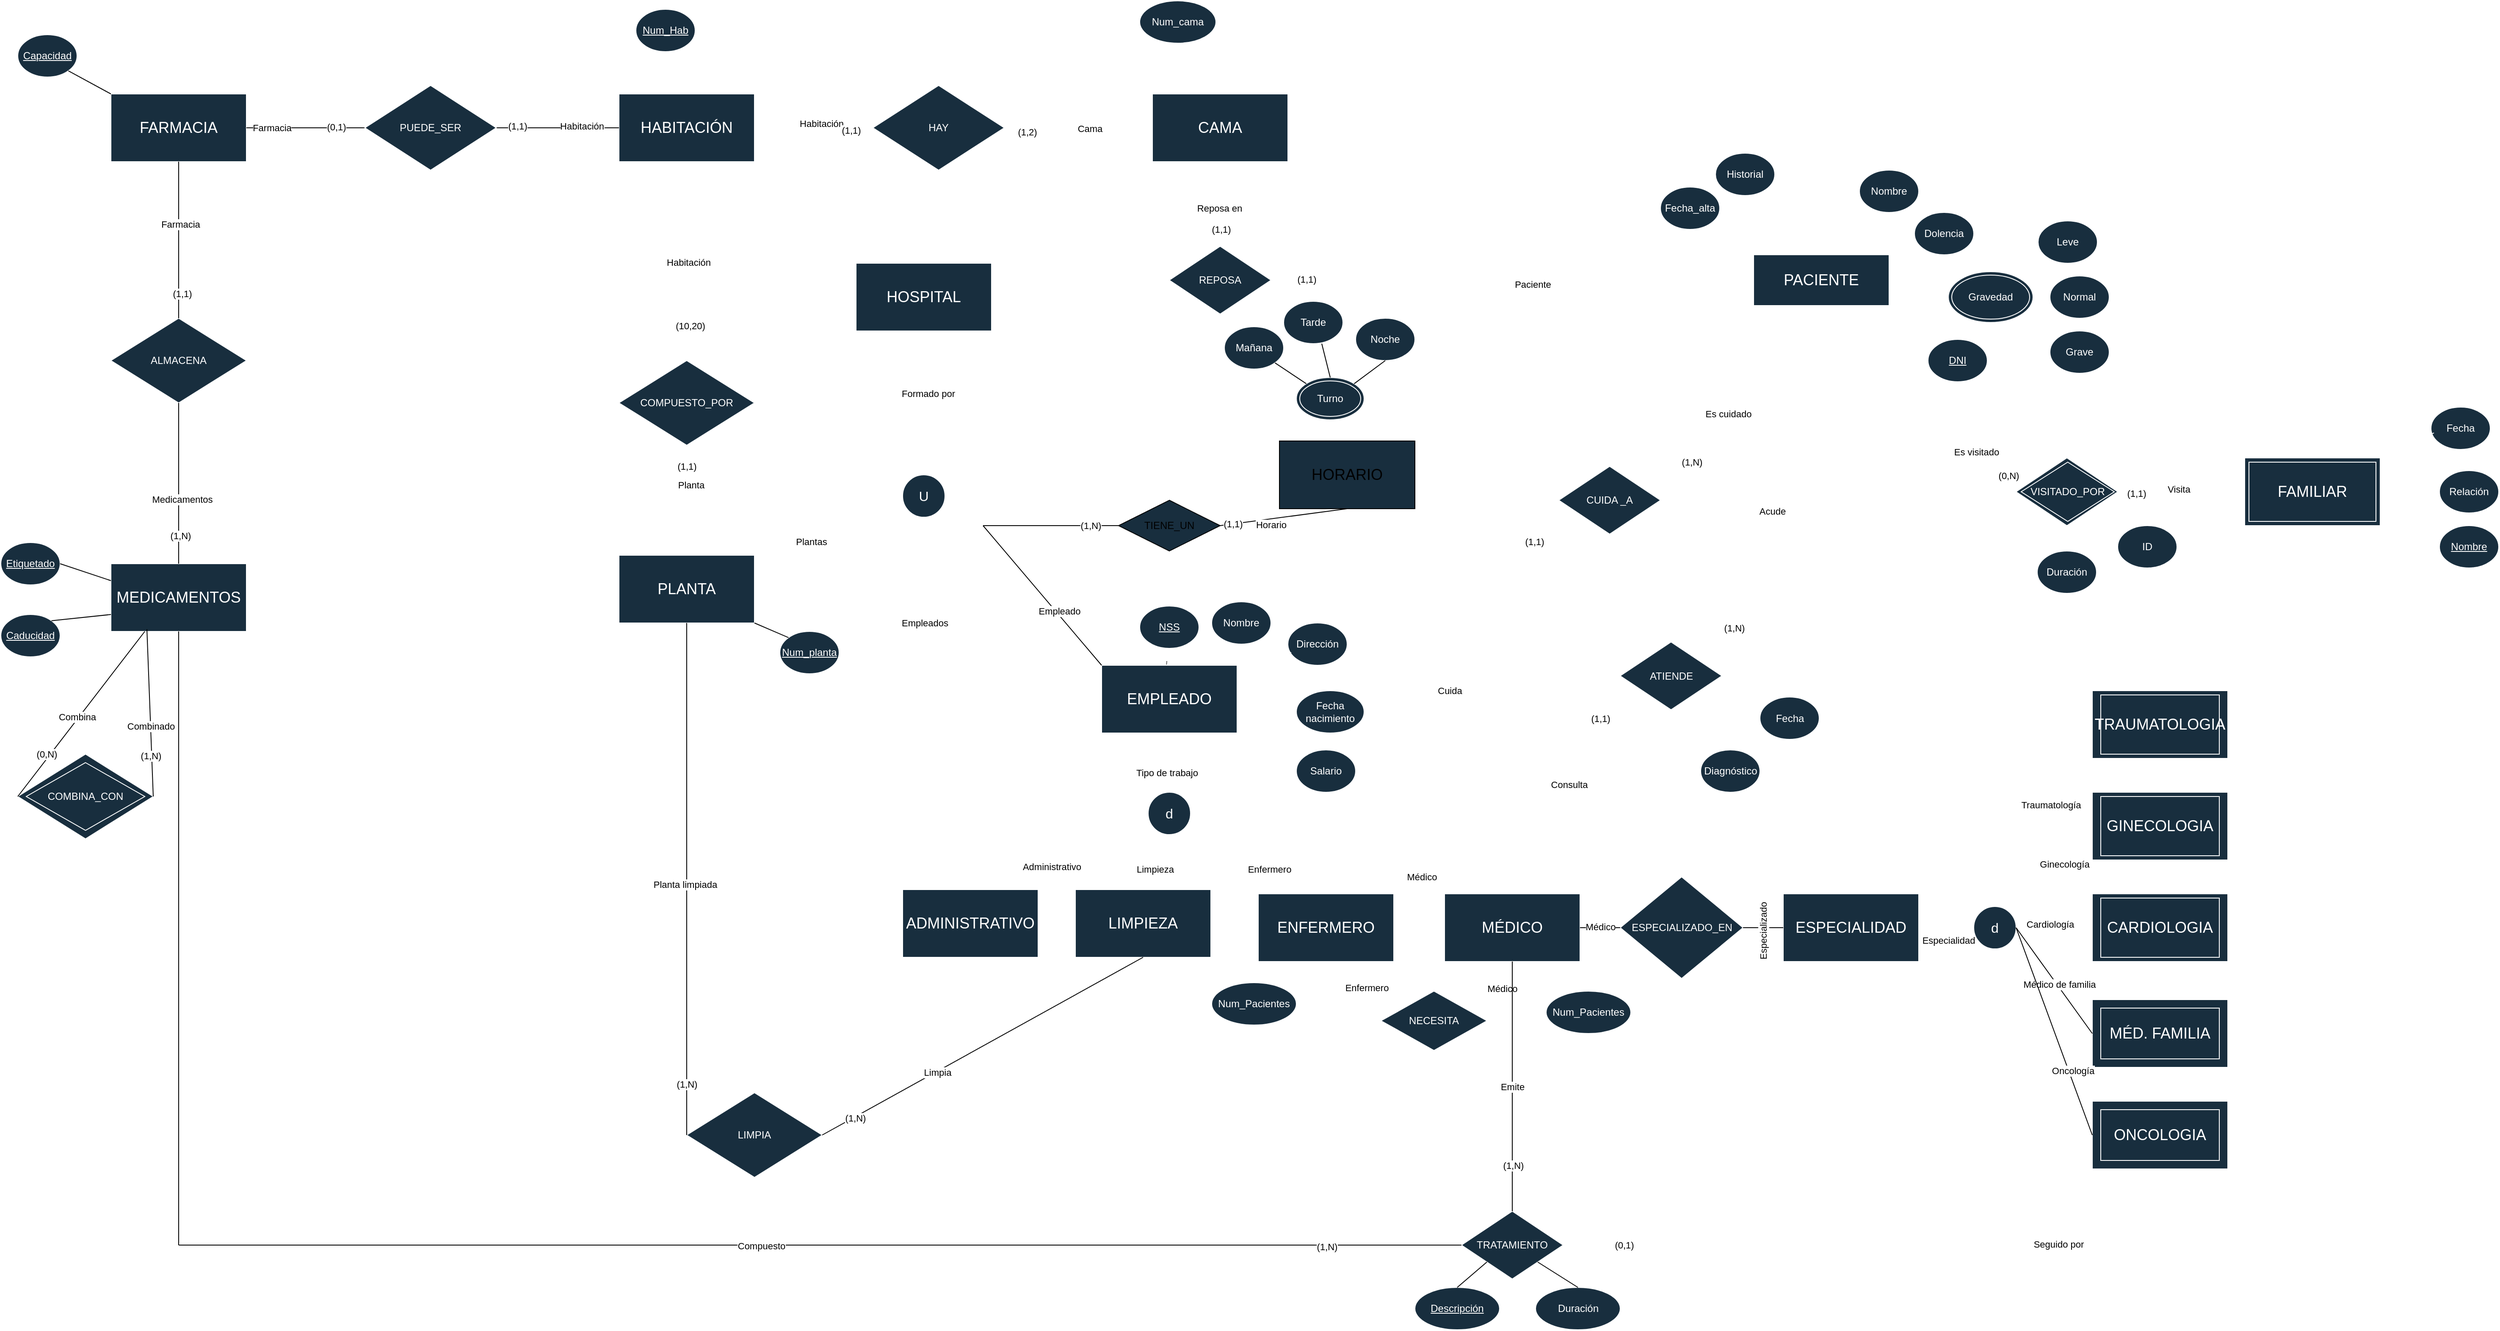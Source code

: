 <mxfile version="24.7.17">
  <diagram name="Página-1" id="1ei3XP8haHvfFZyDWD4f">
    <mxGraphModel dx="4279" dy="2742" grid="1" gridSize="10" guides="1" tooltips="1" connect="1" arrows="1" fold="1" page="1" pageScale="1" pageWidth="827" pageHeight="1169" math="0" shadow="0">
      <root>
        <mxCell id="0" />
        <mxCell id="1" parent="0" />
        <mxCell id="etzrCaDDnZUVcSAjSshA-2" value="&lt;font style=&quot;font-size: 18px;&quot;&gt;EMPLEADO&lt;/font&gt;" style="rounded=0;whiteSpace=wrap;html=1;labelBackgroundColor=none;fillColor=#182E3E;strokeColor=#FFFFFF;fontColor=#FFFFFF;" parent="1" vertex="1">
          <mxGeometry x="230" y="275" width="160" height="80" as="geometry" />
        </mxCell>
        <mxCell id="etzrCaDDnZUVcSAjSshA-9" value="Dirección" style="ellipse;whiteSpace=wrap;html=1;labelBackgroundColor=none;fillColor=#182E3E;strokeColor=#FFFFFF;fontColor=#FFFFFF;" parent="1" vertex="1">
          <mxGeometry x="450" y="225" width="70" height="50" as="geometry" />
        </mxCell>
        <mxCell id="etzrCaDDnZUVcSAjSshA-10" value="Nombre" style="ellipse;whiteSpace=wrap;html=1;labelBackgroundColor=none;fillColor=#182E3E;strokeColor=#FFFFFF;fontColor=#FFFFFF;" parent="1" vertex="1">
          <mxGeometry x="360" y="200" width="70" height="50" as="geometry" />
        </mxCell>
        <mxCell id="etzrCaDDnZUVcSAjSshA-13" value="&lt;u&gt;NSS&lt;/u&gt;" style="ellipse;whiteSpace=wrap;html=1;labelBackgroundColor=none;fillColor=#182E3E;strokeColor=#FFFFFF;fontColor=#FFFFFF;" parent="1" vertex="1">
          <mxGeometry x="275" y="205" width="70" height="50" as="geometry" />
        </mxCell>
        <mxCell id="etzrCaDDnZUVcSAjSshA-14" value="Fecha&lt;div&gt;nacimiento&lt;/div&gt;" style="ellipse;whiteSpace=wrap;html=1;labelBackgroundColor=none;fillColor=#182E3E;strokeColor=#FFFFFF;fontColor=#FFFFFF;" parent="1" vertex="1">
          <mxGeometry x="460" y="305" width="80" height="50" as="geometry" />
        </mxCell>
        <mxCell id="etzrCaDDnZUVcSAjSshA-15" value="Salario" style="ellipse;whiteSpace=wrap;html=1;labelBackgroundColor=none;fillColor=#182E3E;strokeColor=#FFFFFF;fontColor=#FFFFFF;" parent="1" vertex="1">
          <mxGeometry x="460" y="375" width="70" height="50" as="geometry" />
        </mxCell>
        <mxCell id="etzrCaDDnZUVcSAjSshA-103" style="edgeStyle=orthogonalEdgeStyle;rounded=0;orthogonalLoop=1;jettySize=auto;html=1;exitX=0.5;exitY=0;exitDx=0;exitDy=0;entryX=0.5;entryY=1;entryDx=0;entryDy=0;shape=link;labelBackgroundColor=none;strokeColor=#FFFFFF;fontColor=default;fillColor=#f5f5f5;" parent="1" source="etzrCaDDnZUVcSAjSshA-17" target="etzrCaDDnZUVcSAjSshA-2" edge="1">
          <mxGeometry relative="1" as="geometry" />
        </mxCell>
        <mxCell id="SvvO2LDJFI1rmUSUzLKs-22" value="Tipo de trabajo" style="edgeLabel;html=1;align=center;verticalAlign=middle;resizable=0;points=[];" parent="etzrCaDDnZUVcSAjSshA-103" vertex="1" connectable="0">
          <mxGeometry x="-0.322" y="3" relative="1" as="geometry">
            <mxPoint as="offset" />
          </mxGeometry>
        </mxCell>
        <mxCell id="etzrCaDDnZUVcSAjSshA-17" value="&lt;font size=&quot;3&quot;&gt;d&lt;/font&gt;" style="ellipse;whiteSpace=wrap;html=1;aspect=fixed;labelBackgroundColor=none;fillColor=#182E3E;strokeColor=#FFFFFF;fontColor=#FFFFFF;" parent="1" vertex="1">
          <mxGeometry x="285" y="425" width="50" height="50" as="geometry" />
        </mxCell>
        <mxCell id="etzrCaDDnZUVcSAjSshA-28" value="&lt;font style=&quot;font-size: 18px;&quot;&gt;ADMINISTRATIVO&lt;/font&gt;" style="rounded=0;whiteSpace=wrap;html=1;labelBackgroundColor=none;fillColor=#182E3E;strokeColor=#FFFFFF;fontColor=#FFFFFF;" parent="1" vertex="1">
          <mxGeometry x="-5" y="540" width="160" height="80" as="geometry" />
        </mxCell>
        <mxCell id="etzrCaDDnZUVcSAjSshA-29" value="&lt;font style=&quot;font-size: 18px;&quot;&gt;LIMPIEZA&lt;/font&gt;" style="rounded=0;whiteSpace=wrap;html=1;labelBackgroundColor=none;fillColor=#182E3E;strokeColor=#FFFFFF;fontColor=#FFFFFF;" parent="1" vertex="1">
          <mxGeometry x="199" y="540" width="160" height="80" as="geometry" />
        </mxCell>
        <mxCell id="etzrCaDDnZUVcSAjSshA-30" value="&lt;font style=&quot;font-size: 18px;&quot;&gt;ENFERMERO&lt;/font&gt;" style="rounded=0;whiteSpace=wrap;html=1;labelBackgroundColor=none;fillColor=#182E3E;strokeColor=#FFFFFF;fontColor=#FFFFFF;" parent="1" vertex="1">
          <mxGeometry x="415" y="545" width="160" height="80" as="geometry" />
        </mxCell>
        <mxCell id="etzrCaDDnZUVcSAjSshA-31" value="&lt;font style=&quot;font-size: 18px;&quot;&gt;MÉDICO&lt;/font&gt;" style="rounded=0;whiteSpace=wrap;html=1;labelBackgroundColor=none;fillColor=#182E3E;strokeColor=#FFFFFF;fontColor=#FFFFFF;" parent="1" vertex="1">
          <mxGeometry x="635" y="545" width="160" height="80" as="geometry" />
        </mxCell>
        <mxCell id="etzrCaDDnZUVcSAjSshA-36" value="&lt;span style=&quot;font-size: 18px;&quot;&gt;MÉD. FAMILIA&lt;/span&gt;" style="rounded=0;whiteSpace=wrap;html=1;labelBackgroundColor=none;fillColor=#182E3E;strokeColor=#FFFFFF;fontColor=#FFFFFF;" parent="1" vertex="1">
          <mxGeometry x="1400" y="670" width="160" height="80" as="geometry" />
        </mxCell>
        <mxCell id="etzrCaDDnZUVcSAjSshA-37" value="&lt;font style=&quot;font-size: 18px;&quot;&gt;ONCOLOGIA&lt;/font&gt;" style="rounded=0;whiteSpace=wrap;html=1;labelBackgroundColor=none;fillColor=#182E3E;strokeColor=#FFFFFF;fontColor=#FFFFFF;" parent="1" vertex="1">
          <mxGeometry x="1400" y="790" width="160" height="80" as="geometry" />
        </mxCell>
        <mxCell id="etzrCaDDnZUVcSAjSshA-38" value="Num_Pacientes" style="ellipse;whiteSpace=wrap;html=1;labelBackgroundColor=none;fillColor=#182E3E;strokeColor=#FFFFFF;fontColor=#FFFFFF;" parent="1" vertex="1">
          <mxGeometry x="360" y="650" width="100" height="50" as="geometry" />
        </mxCell>
        <mxCell id="etzrCaDDnZUVcSAjSshA-40" value="&lt;font size=&quot;3&quot;&gt;d&lt;/font&gt;" style="ellipse;whiteSpace=wrap;html=1;aspect=fixed;labelBackgroundColor=none;fillColor=#182E3E;strokeColor=#FFFFFF;fontColor=#FFFFFF;" parent="1" vertex="1">
          <mxGeometry x="1260" y="560" width="50" height="50" as="geometry" />
        </mxCell>
        <mxCell id="etzrCaDDnZUVcSAjSshA-41" value="&lt;font style=&quot;font-size: 18px;&quot;&gt;TRAUMATOLOGIA&lt;/font&gt;" style="rounded=0;whiteSpace=wrap;html=1;labelBackgroundColor=none;fillColor=#182E3E;strokeColor=#FFFFFF;fontColor=#FFFFFF;" parent="1" vertex="1">
          <mxGeometry x="1400" y="305" width="160" height="80" as="geometry" />
        </mxCell>
        <mxCell id="etzrCaDDnZUVcSAjSshA-42" value="&lt;span style=&quot;font-size: 18px;&quot;&gt;GINECOLOGIA&lt;/span&gt;" style="rounded=0;whiteSpace=wrap;html=1;labelBackgroundColor=none;fillColor=#182E3E;strokeColor=#FFFFFF;fontColor=#FFFFFF;" parent="1" vertex="1">
          <mxGeometry x="1400" y="425" width="160" height="80" as="geometry" />
        </mxCell>
        <mxCell id="etzrCaDDnZUVcSAjSshA-43" value="&lt;font style=&quot;font-size: 18px;&quot;&gt;CARDIOLOGIA&lt;/font&gt;" style="rounded=0;whiteSpace=wrap;html=1;labelBackgroundColor=none;fillColor=#182E3E;strokeColor=#FFFFFF;fontColor=#FFFFFF;" parent="1" vertex="1">
          <mxGeometry x="1400" y="545" width="160" height="80" as="geometry" />
        </mxCell>
        <mxCell id="etzrCaDDnZUVcSAjSshA-44" value="CUIDA _A" style="rhombus;whiteSpace=wrap;html=1;labelBackgroundColor=none;fillColor=#182E3E;strokeColor=#FFFFFF;fontColor=#FFFFFF;" parent="1" vertex="1">
          <mxGeometry x="770" y="40" width="120" height="80" as="geometry" />
        </mxCell>
        <mxCell id="etzrCaDDnZUVcSAjSshA-45" value="ATIENDE" style="rhombus;whiteSpace=wrap;html=1;labelBackgroundColor=none;fillColor=#182E3E;strokeColor=#FFFFFF;fontColor=#FFFFFF;" parent="1" vertex="1">
          <mxGeometry x="842.5" y="247.5" width="120" height="80" as="geometry" />
        </mxCell>
        <mxCell id="etzrCaDDnZUVcSAjSshA-46" value="&lt;span style=&quot;font-size: 18px;&quot;&gt;PACIENTE&lt;/span&gt;" style="rounded=0;whiteSpace=wrap;html=1;labelBackgroundColor=none;fillColor=#182E3E;strokeColor=#FFFFFF;fontColor=#FFFFFF;" parent="1" vertex="1">
          <mxGeometry x="1000" y="-210" width="160" height="60" as="geometry" />
        </mxCell>
        <mxCell id="etzrCaDDnZUVcSAjSshA-47" value="&lt;u&gt;DNI&lt;/u&gt;" style="ellipse;whiteSpace=wrap;html=1;labelBackgroundColor=none;fillColor=#182E3E;strokeColor=#FFFFFF;fontColor=#FFFFFF;" parent="1" vertex="1">
          <mxGeometry x="1206" y="-110" width="70" height="50" as="geometry" />
        </mxCell>
        <mxCell id="etzrCaDDnZUVcSAjSshA-48" value="Fecha_alta" style="ellipse;whiteSpace=wrap;html=1;labelBackgroundColor=none;fillColor=#182E3E;strokeColor=#FFFFFF;fontColor=#FFFFFF;" parent="1" vertex="1">
          <mxGeometry x="890" y="-290" width="70" height="50" as="geometry" />
        </mxCell>
        <mxCell id="etzrCaDDnZUVcSAjSshA-49" value="Historial" style="ellipse;whiteSpace=wrap;html=1;labelBackgroundColor=none;fillColor=#182E3E;strokeColor=#FFFFFF;fontColor=#FFFFFF;" parent="1" vertex="1">
          <mxGeometry x="955" y="-330" width="70" height="50" as="geometry" />
        </mxCell>
        <mxCell id="etzrCaDDnZUVcSAjSshA-54" value="Dolencia" style="ellipse;whiteSpace=wrap;html=1;labelBackgroundColor=none;fillColor=#182E3E;strokeColor=#FFFFFF;fontColor=#FFFFFF;" parent="1" vertex="1">
          <mxGeometry x="1190" y="-260" width="70" height="50" as="geometry" />
        </mxCell>
        <mxCell id="etzrCaDDnZUVcSAjSshA-56" value="VISITADO POR" style="rhombus;whiteSpace=wrap;html=1;labelBackgroundColor=none;fillColor=#182E3E;strokeColor=#FFFFFF;fontColor=#FFFFFF;" parent="1" vertex="1">
          <mxGeometry x="1310" y="30" width="120" height="80" as="geometry" />
        </mxCell>
        <mxCell id="etzrCaDDnZUVcSAjSshA-57" value="&lt;font style=&quot;font-size: 18px;&quot;&gt;FAMILIAR&lt;/font&gt;" style="rounded=0;whiteSpace=wrap;html=1;labelBackgroundColor=none;fillColor=#182E3E;strokeColor=#FFFFFF;fontColor=#FFFFFF;" parent="1" vertex="1">
          <mxGeometry x="1580" y="30" width="160" height="80" as="geometry" />
        </mxCell>
        <mxCell id="etzrCaDDnZUVcSAjSshA-59" value="Relación" style="ellipse;whiteSpace=wrap;html=1;labelBackgroundColor=none;fillColor=#182E3E;strokeColor=#FFFFFF;fontColor=#FFFFFF;" parent="1" vertex="1">
          <mxGeometry x="1810" y="45" width="70" height="50" as="geometry" />
        </mxCell>
        <mxCell id="etzrCaDDnZUVcSAjSshA-62" value="&lt;u&gt;Nombre&lt;/u&gt;" style="ellipse;whiteSpace=wrap;html=1;labelBackgroundColor=none;fillColor=#182E3E;strokeColor=#FFFFFF;fontColor=#FFFFFF;" parent="1" vertex="1">
          <mxGeometry x="1810" y="110" width="70" height="50" as="geometry" />
        </mxCell>
        <mxCell id="etzrCaDDnZUVcSAjSshA-63" value="Fecha" style="ellipse;whiteSpace=wrap;html=1;labelBackgroundColor=none;fillColor=#182E3E;strokeColor=#FFFFFF;fontColor=#FFFFFF;" parent="1" vertex="1">
          <mxGeometry x="1800" y="-30" width="70" height="50" as="geometry" />
        </mxCell>
        <mxCell id="etzrCaDDnZUVcSAjSshA-65" value="Duración" style="ellipse;whiteSpace=wrap;html=1;labelBackgroundColor=none;fillColor=#182E3E;strokeColor=#FFFFFF;fontColor=#FFFFFF;" parent="1" vertex="1">
          <mxGeometry x="1335" y="140" width="70" height="50" as="geometry" />
        </mxCell>
        <mxCell id="etzrCaDDnZUVcSAjSshA-66" value="ID" style="ellipse;whiteSpace=wrap;html=1;labelBackgroundColor=none;fillColor=#182E3E;strokeColor=#FFFFFF;fontColor=#FFFFFF;" parent="1" vertex="1">
          <mxGeometry x="1430" y="110" width="70" height="50" as="geometry" />
        </mxCell>
        <mxCell id="etzrCaDDnZUVcSAjSshA-67" value="Fecha" style="ellipse;whiteSpace=wrap;html=1;labelBackgroundColor=none;fillColor=#182E3E;strokeColor=#FFFFFF;fontColor=#FFFFFF;" parent="1" vertex="1">
          <mxGeometry x="1007.5" y="312.5" width="70" height="50" as="geometry" />
        </mxCell>
        <mxCell id="etzrCaDDnZUVcSAjSshA-69" value="&lt;font style=&quot;font-size: 18px;&quot;&gt;HOSPITAL&lt;/font&gt;" style="rounded=0;whiteSpace=wrap;html=1;labelBackgroundColor=none;fillColor=#182E3E;strokeColor=#FFFFFF;fontColor=#FFFFFF;" parent="1" vertex="1">
          <mxGeometry x="-60" y="-200" width="160" height="80" as="geometry" />
        </mxCell>
        <mxCell id="etzrCaDDnZUVcSAjSshA-70" value="&lt;font size=&quot;3&quot;&gt;U&lt;/font&gt;" style="ellipse;whiteSpace=wrap;html=1;aspect=fixed;labelBackgroundColor=none;fillColor=#182E3E;strokeColor=#FFFFFF;fontColor=#FFFFFF;" parent="1" vertex="1">
          <mxGeometry x="-5" y="50" width="50" height="50" as="geometry" />
        </mxCell>
        <mxCell id="etzrCaDDnZUVcSAjSshA-71" value="&lt;span style=&quot;font-size: 18px;&quot;&gt;PLANTA&lt;/span&gt;" style="rounded=0;whiteSpace=wrap;html=1;labelBackgroundColor=none;fillColor=#182E3E;strokeColor=#FFFFFF;fontColor=#FFFFFF;" parent="1" vertex="1">
          <mxGeometry x="-340" y="145" width="160" height="80" as="geometry" />
        </mxCell>
        <mxCell id="etzrCaDDnZUVcSAjSshA-74" value="&lt;u&gt;Num_Hab&lt;/u&gt;" style="ellipse;whiteSpace=wrap;html=1;labelBackgroundColor=none;fillColor=#182E3E;strokeColor=#FFFFFF;fontColor=#FFFFFF;" parent="1" vertex="1">
          <mxGeometry x="-320" y="-500" width="70" height="50" as="geometry" />
        </mxCell>
        <mxCell id="etzrCaDDnZUVcSAjSshA-75" value="COMPUESTO_&lt;span style=&quot;background-color: initial;&quot;&gt;POR&lt;/span&gt;" style="rhombus;whiteSpace=wrap;html=1;labelBackgroundColor=none;fillColor=#182E3E;strokeColor=#FFFFFF;fontColor=#FFFFFF;" parent="1" vertex="1">
          <mxGeometry x="-340" y="-85" width="160" height="100" as="geometry" />
        </mxCell>
        <mxCell id="etzrCaDDnZUVcSAjSshA-76" value="&lt;span style=&quot;font-size: 18px;&quot;&gt;HABITACIÓN&lt;/span&gt;" style="rounded=0;whiteSpace=wrap;html=1;labelBackgroundColor=none;fillColor=#182E3E;strokeColor=#FFFFFF;fontColor=#FFFFFF;" parent="1" vertex="1">
          <mxGeometry x="-340" y="-400" width="160" height="80" as="geometry" />
        </mxCell>
        <mxCell id="etzrCaDDnZUVcSAjSshA-77" value="HAY" style="rhombus;whiteSpace=wrap;html=1;labelBackgroundColor=none;fillColor=#182E3E;strokeColor=#FFFFFF;fontColor=#FFFFFF;" parent="1" vertex="1">
          <mxGeometry x="-40" y="-410" width="155" height="100" as="geometry" />
        </mxCell>
        <mxCell id="etzrCaDDnZUVcSAjSshA-78" value="&lt;span style=&quot;font-size: 18px;&quot;&gt;CAMA&lt;/span&gt;" style="rounded=0;whiteSpace=wrap;html=1;labelBackgroundColor=none;fillColor=#182E3E;strokeColor=#FFFFFF;fontColor=#FFFFFF;" parent="1" vertex="1">
          <mxGeometry x="290" y="-400" width="160" height="80" as="geometry" />
        </mxCell>
        <mxCell id="etzrCaDDnZUVcSAjSshA-79" value="Num_cama" style="ellipse;whiteSpace=wrap;html=1;labelBackgroundColor=none;fillColor=#182E3E;strokeColor=#FFFFFF;fontColor=#FFFFFF;" parent="1" vertex="1">
          <mxGeometry x="275" y="-510" width="90" height="50" as="geometry" />
        </mxCell>
        <mxCell id="etzrCaDDnZUVcSAjSshA-83" value="REPOSA" style="rhombus;whiteSpace=wrap;html=1;labelBackgroundColor=none;fillColor=#182E3E;strokeColor=#FFFFFF;fontColor=#FFFFFF;" parent="1" vertex="1">
          <mxGeometry x="310" y="-220" width="120" height="80" as="geometry" />
        </mxCell>
        <mxCell id="etzrCaDDnZUVcSAjSshA-85" value="Turno" style="ellipse;shape=doubleEllipse;whiteSpace=wrap;html=1;labelBackgroundColor=none;fillColor=#182E3E;strokeColor=#FFFFFF;fontColor=#FFFFFF;" parent="1" vertex="1">
          <mxGeometry x="460" y="-65" width="80" height="50" as="geometry" />
        </mxCell>
        <mxCell id="etzrCaDDnZUVcSAjSshA-94" value="" style="endArrow=none;html=1;rounded=0;entryX=0.057;entryY=0.7;entryDx=0;entryDy=0;exitX=1;exitY=0;exitDx=0;exitDy=0;labelBackgroundColor=none;strokeColor=#FFFFFF;fontColor=default;entryPerimeter=0;fillColor=#f5f5f5;" parent="1" source="etzrCaDDnZUVcSAjSshA-2" target="etzrCaDDnZUVcSAjSshA-9" edge="1">
          <mxGeometry width="50" height="50" relative="1" as="geometry">
            <mxPoint x="350" y="280" as="sourcePoint" />
            <mxPoint x="400" y="230" as="targetPoint" />
          </mxGeometry>
        </mxCell>
        <mxCell id="etzrCaDDnZUVcSAjSshA-95" value="" style="endArrow=none;html=1;rounded=0;entryX=0.5;entryY=1;entryDx=0;entryDy=0;exitX=0.479;exitY=-0.01;exitDx=0;exitDy=0;exitPerimeter=0;labelBackgroundColor=none;strokeColor=#FFFFFF;fontColor=default;fillColor=#f5f5f5;" parent="1" source="etzrCaDDnZUVcSAjSshA-2" target="etzrCaDDnZUVcSAjSshA-13" edge="1">
          <mxGeometry width="50" height="50" relative="1" as="geometry">
            <mxPoint x="320" y="270" as="sourcePoint" />
            <mxPoint x="315" y="230" as="targetPoint" />
          </mxGeometry>
        </mxCell>
        <mxCell id="etzrCaDDnZUVcSAjSshA-96" value="" style="endArrow=none;html=1;rounded=0;exitX=0.75;exitY=0;exitDx=0;exitDy=0;labelBackgroundColor=none;strokeColor=#FFFFFF;fontColor=default;fillColor=#f5f5f5;" parent="1" source="etzrCaDDnZUVcSAjSshA-2" target="etzrCaDDnZUVcSAjSshA-10" edge="1">
          <mxGeometry width="50" height="50" relative="1" as="geometry">
            <mxPoint x="360" y="270" as="sourcePoint" />
            <mxPoint x="395" y="210" as="targetPoint" />
          </mxGeometry>
        </mxCell>
        <mxCell id="etzrCaDDnZUVcSAjSshA-97" value="" style="endArrow=none;html=1;rounded=0;exitX=1.019;exitY=0.65;exitDx=0;exitDy=0;labelBackgroundColor=none;strokeColor=#FFFFFF;fontColor=default;entryX=0;entryY=0.5;entryDx=0;entryDy=0;exitPerimeter=0;fillColor=#f5f5f5;" parent="1" source="etzrCaDDnZUVcSAjSshA-2" target="etzrCaDDnZUVcSAjSshA-14" edge="1">
          <mxGeometry width="50" height="50" relative="1" as="geometry">
            <mxPoint x="440" y="270" as="sourcePoint" />
            <mxPoint x="430" y="260" as="targetPoint" />
          </mxGeometry>
        </mxCell>
        <mxCell id="etzrCaDDnZUVcSAjSshA-98" value="" style="endArrow=none;html=1;rounded=0;exitX=1;exitY=1;exitDx=0;exitDy=0;entryX=0;entryY=0.5;entryDx=0;entryDy=0;labelBackgroundColor=none;strokeColor=#FFFFFF;fontColor=default;fillColor=#f5f5f5;" parent="1" source="etzrCaDDnZUVcSAjSshA-2" target="etzrCaDDnZUVcSAjSshA-15" edge="1">
          <mxGeometry width="50" height="50" relative="1" as="geometry">
            <mxPoint x="480" y="270" as="sourcePoint" />
            <mxPoint x="510" y="255" as="targetPoint" />
          </mxGeometry>
        </mxCell>
        <mxCell id="etzrCaDDnZUVcSAjSshA-99" value="" style="endArrow=none;html=1;rounded=0;exitX=0.25;exitY=0;exitDx=0;exitDy=0;entryX=1;entryY=1;entryDx=0;entryDy=0;labelBackgroundColor=none;strokeColor=#FFFFFF;fontColor=default;fillColor=#f5f5f5;" parent="1" target="etzrCaDDnZUVcSAjSshA-85" edge="1">
          <mxGeometry width="50" height="50" relative="1" as="geometry">
            <mxPoint x="545" y="10" as="sourcePoint" />
            <mxPoint x="805" y="60" as="targetPoint" />
            <Array as="points" />
          </mxGeometry>
        </mxCell>
        <mxCell id="etzrCaDDnZUVcSAjSshA-104" value="" style="endArrow=none;html=1;rounded=0;exitX=0.5;exitY=0;exitDx=0;exitDy=0;entryX=0.5;entryY=1;entryDx=0;entryDy=0;labelBackgroundColor=none;strokeColor=#FFFFFF;fontColor=default;fillColor=#f5f5f5;" parent="1" source="etzrCaDDnZUVcSAjSshA-28" target="etzrCaDDnZUVcSAjSshA-17" edge="1">
          <mxGeometry width="50" height="50" relative="1" as="geometry">
            <mxPoint x="480" y="350" as="sourcePoint" />
            <mxPoint x="512" y="377" as="targetPoint" />
          </mxGeometry>
        </mxCell>
        <mxCell id="SvvO2LDJFI1rmUSUzLKs-23" value="Administrativo" style="edgeLabel;html=1;align=center;verticalAlign=middle;resizable=0;points=[];" parent="etzrCaDDnZUVcSAjSshA-104" vertex="1" connectable="0">
          <mxGeometry x="-0.179" y="1" relative="1" as="geometry">
            <mxPoint as="offset" />
          </mxGeometry>
        </mxCell>
        <mxCell id="etzrCaDDnZUVcSAjSshA-105" value="" style="endArrow=none;html=1;rounded=0;exitX=0.5;exitY=0;exitDx=0;exitDy=0;labelBackgroundColor=none;strokeColor=#FFFFFF;fontColor=default;entryX=0.5;entryY=1;entryDx=0;entryDy=0;fillColor=#f5f5f5;" parent="1" source="etzrCaDDnZUVcSAjSshA-29" target="etzrCaDDnZUVcSAjSshA-17" edge="1">
          <mxGeometry width="50" height="50" relative="1" as="geometry">
            <mxPoint x="85" y="550" as="sourcePoint" />
            <mxPoint x="390" y="470" as="targetPoint" />
          </mxGeometry>
        </mxCell>
        <mxCell id="SvvO2LDJFI1rmUSUzLKs-24" value="Limpieza" style="edgeLabel;html=1;align=center;verticalAlign=middle;resizable=0;points=[];" parent="etzrCaDDnZUVcSAjSshA-105" vertex="1" connectable="0">
          <mxGeometry x="-0.228" y="-2" relative="1" as="geometry">
            <mxPoint as="offset" />
          </mxGeometry>
        </mxCell>
        <mxCell id="etzrCaDDnZUVcSAjSshA-106" value="" style="endArrow=none;html=1;rounded=0;exitX=0.5;exitY=0;exitDx=0;exitDy=0;entryX=0.5;entryY=1;entryDx=0;entryDy=0;labelBackgroundColor=none;strokeColor=#FFFFFF;fontColor=default;fillColor=#f5f5f5;" parent="1" target="etzrCaDDnZUVcSAjSshA-17" edge="1">
          <mxGeometry width="50" height="50" relative="1" as="geometry">
            <mxPoint x="498" y="545" as="sourcePoint" />
            <mxPoint x="393" y="470" as="targetPoint" />
          </mxGeometry>
        </mxCell>
        <mxCell id="SvvO2LDJFI1rmUSUzLKs-25" value="Enfermero" style="edgeLabel;html=1;align=center;verticalAlign=middle;resizable=0;points=[];" parent="etzrCaDDnZUVcSAjSshA-106" vertex="1" connectable="0">
          <mxGeometry x="-0.239" y="-3" relative="1" as="geometry">
            <mxPoint as="offset" />
          </mxGeometry>
        </mxCell>
        <mxCell id="etzrCaDDnZUVcSAjSshA-107" value="" style="endArrow=none;html=1;rounded=0;exitX=0.5;exitY=0;exitDx=0;exitDy=0;entryX=0.5;entryY=1;entryDx=0;entryDy=0;labelBackgroundColor=none;strokeColor=#FFFFFF;fontColor=default;fillColor=#f5f5f5;" parent="1" source="etzrCaDDnZUVcSAjSshA-31" target="etzrCaDDnZUVcSAjSshA-17" edge="1">
          <mxGeometry width="50" height="50" relative="1" as="geometry">
            <mxPoint x="505" y="555" as="sourcePoint" />
            <mxPoint x="400" y="480" as="targetPoint" />
          </mxGeometry>
        </mxCell>
        <mxCell id="SvvO2LDJFI1rmUSUzLKs-26" value="Médico" style="edgeLabel;html=1;align=center;verticalAlign=middle;resizable=0;points=[];" parent="etzrCaDDnZUVcSAjSshA-107" vertex="1" connectable="0">
          <mxGeometry x="-0.468" y="-1" relative="1" as="geometry">
            <mxPoint y="-1" as="offset" />
          </mxGeometry>
        </mxCell>
        <mxCell id="etzrCaDDnZUVcSAjSshA-109" value="" style="endArrow=none;html=1;rounded=0;exitX=0;exitY=0.5;exitDx=0;exitDy=0;entryX=1;entryY=0.5;entryDx=0;entryDy=0;labelBackgroundColor=none;strokeColor=#FFFFFF;fontColor=default;fillColor=#f5f5f5;" parent="1" edge="1">
          <mxGeometry width="50" height="50" relative="1" as="geometry">
            <mxPoint x="1400" y="344.5" as="sourcePoint" />
            <mxPoint x="1310" y="584.5" as="targetPoint" />
          </mxGeometry>
        </mxCell>
        <mxCell id="SvvO2LDJFI1rmUSUzLKs-17" value="Traumatología" style="edgeLabel;html=1;align=center;verticalAlign=middle;resizable=0;points=[];rotation=0;" parent="etzrCaDDnZUVcSAjSshA-109" vertex="1" connectable="0">
          <mxGeometry x="-0.183" y="-5" relative="1" as="geometry">
            <mxPoint x="-8" y="-1" as="offset" />
          </mxGeometry>
        </mxCell>
        <mxCell id="etzrCaDDnZUVcSAjSshA-110" value="" style="endArrow=none;html=1;rounded=0;exitX=0;exitY=0.5;exitDx=0;exitDy=0;entryX=1;entryY=0.5;entryDx=0;entryDy=0;labelBackgroundColor=none;strokeColor=#FFFFFF;fontColor=default;fillColor=#f5f5f5;" parent="1" source="etzrCaDDnZUVcSAjSshA-42" target="etzrCaDDnZUVcSAjSshA-40" edge="1">
          <mxGeometry width="50" height="50" relative="1" as="geometry">
            <mxPoint x="965" y="470" as="sourcePoint" />
            <mxPoint x="915" y="595" as="targetPoint" />
          </mxGeometry>
        </mxCell>
        <mxCell id="SvvO2LDJFI1rmUSUzLKs-18" value="Ginecología" style="edgeLabel;html=1;align=center;verticalAlign=middle;resizable=0;points=[];" parent="etzrCaDDnZUVcSAjSshA-110" vertex="1" connectable="0">
          <mxGeometry x="-0.256" y="1" relative="1" as="geometry">
            <mxPoint y="-1" as="offset" />
          </mxGeometry>
        </mxCell>
        <mxCell id="etzrCaDDnZUVcSAjSshA-111" value="" style="endArrow=none;html=1;rounded=0;exitX=0;exitY=0.5;exitDx=0;exitDy=0;entryX=1;entryY=0.5;entryDx=0;entryDy=0;labelBackgroundColor=none;strokeColor=#FFFFFF;fontColor=default;fillColor=#f5f5f5;" parent="1" target="etzrCaDDnZUVcSAjSshA-40" edge="1">
          <mxGeometry width="50" height="50" relative="1" as="geometry">
            <mxPoint x="1390" y="585" as="sourcePoint" />
            <mxPoint x="910" y="590" as="targetPoint" />
          </mxGeometry>
        </mxCell>
        <mxCell id="SvvO2LDJFI1rmUSUzLKs-19" value="Cardiología" style="edgeLabel;html=1;align=center;verticalAlign=middle;resizable=0;points=[];" parent="etzrCaDDnZUVcSAjSshA-111" vertex="1" connectable="0">
          <mxGeometry x="0.01" y="-4" relative="1" as="geometry">
            <mxPoint as="offset" />
          </mxGeometry>
        </mxCell>
        <mxCell id="etzrCaDDnZUVcSAjSshA-112" value="Num_Pacientes" style="ellipse;whiteSpace=wrap;html=1;labelBackgroundColor=none;fillColor=#182E3E;strokeColor=#FFFFFF;fontColor=#FFFFFF;" parent="1" vertex="1">
          <mxGeometry x="755" y="660" width="100" height="50" as="geometry" />
        </mxCell>
        <mxCell id="etzrCaDDnZUVcSAjSshA-113" value="" style="endArrow=none;html=1;rounded=0;exitX=0.25;exitY=1;exitDx=0;exitDy=0;entryX=1;entryY=0;entryDx=0;entryDy=0;labelBackgroundColor=none;strokeColor=#FFFFFF;fontColor=default;fillColor=#f5f5f5;" parent="1" source="etzrCaDDnZUVcSAjSshA-30" target="etzrCaDDnZUVcSAjSshA-38" edge="1">
          <mxGeometry width="50" height="50" relative="1" as="geometry">
            <mxPoint x="505" y="555" as="sourcePoint" />
            <mxPoint x="400" y="480" as="targetPoint" />
          </mxGeometry>
        </mxCell>
        <mxCell id="etzrCaDDnZUVcSAjSshA-114" value="" style="endArrow=none;html=1;rounded=0;exitX=1;exitY=1;exitDx=0;exitDy=0;entryX=0.5;entryY=0;entryDx=0;entryDy=0;labelBackgroundColor=none;strokeColor=#FFFFFF;fontColor=default;fillColor=#f5f5f5;" parent="1" source="etzrCaDDnZUVcSAjSshA-31" target="etzrCaDDnZUVcSAjSshA-112" edge="1">
          <mxGeometry width="50" height="50" relative="1" as="geometry">
            <mxPoint x="505" y="635" as="sourcePoint" />
            <mxPoint x="456" y="668" as="targetPoint" />
          </mxGeometry>
        </mxCell>
        <mxCell id="etzrCaDDnZUVcSAjSshA-124" value="NECESITA" style="rhombus;whiteSpace=wrap;html=1;labelBackgroundColor=none;fillColor=#182E3E;strokeColor=#FFFFFF;fontColor=#FFFFFF;" parent="1" vertex="1">
          <mxGeometry x="560" y="660" width="125" height="70" as="geometry" />
        </mxCell>
        <mxCell id="etzrCaDDnZUVcSAjSshA-125" value="" style="endArrow=none;html=1;rounded=0;exitX=0;exitY=0.5;exitDx=0;exitDy=0;entryX=0.75;entryY=1;entryDx=0;entryDy=0;labelBackgroundColor=none;strokeColor=#FFFFFF;fontColor=default;fillColor=#f5f5f5;" parent="1" source="etzrCaDDnZUVcSAjSshA-124" target="etzrCaDDnZUVcSAjSshA-30" edge="1">
          <mxGeometry width="50" height="50" relative="1" as="geometry">
            <mxPoint x="725" y="555" as="sourcePoint" />
            <mxPoint x="400" y="480" as="targetPoint" />
          </mxGeometry>
        </mxCell>
        <mxCell id="SvvO2LDJFI1rmUSUzLKs-57" value="Enfermero" style="edgeLabel;html=1;align=center;verticalAlign=middle;resizable=0;points=[];" parent="etzrCaDDnZUVcSAjSshA-125" vertex="1" connectable="0">
          <mxGeometry x="0.136" y="2" relative="1" as="geometry">
            <mxPoint x="-1" as="offset" />
          </mxGeometry>
        </mxCell>
        <mxCell id="etzrCaDDnZUVcSAjSshA-126" value="M" style="endArrow=none;html=1;rounded=0;exitX=1;exitY=0.5;exitDx=0;exitDy=0;entryX=0.5;entryY=1;entryDx=0;entryDy=0;labelBackgroundColor=none;strokeColor=#FFFFFF;fontColor=default;fillColor=#f5f5f5;" parent="1" source="etzrCaDDnZUVcSAjSshA-124" target="etzrCaDDnZUVcSAjSshA-31" edge="1">
          <mxGeometry width="50" height="50" relative="1" as="geometry">
            <mxPoint x="625" y="450" as="sourcePoint" />
            <mxPoint x="505" y="555" as="targetPoint" />
          </mxGeometry>
        </mxCell>
        <mxCell id="SvvO2LDJFI1rmUSUzLKs-58" value="Médico" style="edgeLabel;html=1;align=center;verticalAlign=middle;resizable=0;points=[];" parent="etzrCaDDnZUVcSAjSshA-126" vertex="1" connectable="0">
          <mxGeometry x="0.13" y="-2" relative="1" as="geometry">
            <mxPoint x="-1" as="offset" />
          </mxGeometry>
        </mxCell>
        <mxCell id="etzrCaDDnZUVcSAjSshA-127" value="" style="endArrow=none;html=1;rounded=0;exitX=0;exitY=0.5;exitDx=0;exitDy=0;entryX=0.5;entryY=0;entryDx=0;entryDy=0;labelBackgroundColor=none;strokeColor=#FFFFFF;fontColor=default;fillColor=#f5f5f5;" parent="1" source="etzrCaDDnZUVcSAjSshA-44" target="etzrCaDDnZUVcSAjSshA-30" edge="1">
          <mxGeometry width="50" height="50" relative="1" as="geometry">
            <mxPoint x="600" y="410" as="sourcePoint" />
            <mxPoint x="520" y="515" as="targetPoint" />
          </mxGeometry>
        </mxCell>
        <mxCell id="SvvO2LDJFI1rmUSUzLKs-27" value="Cuida" style="edgeLabel;html=1;align=center;verticalAlign=middle;resizable=0;points=[];" parent="etzrCaDDnZUVcSAjSshA-127" vertex="1" connectable="0">
          <mxGeometry x="-0.039" y="3" relative="1" as="geometry">
            <mxPoint as="offset" />
          </mxGeometry>
        </mxCell>
        <mxCell id="d1zxCRorpzJuNf8C7qYX-25" value="(1,1)" style="edgeLabel;html=1;align=center;verticalAlign=middle;resizable=0;points=[];" vertex="1" connectable="0" parent="etzrCaDDnZUVcSAjSshA-127">
          <mxGeometry x="-0.79" y="-1" relative="1" as="geometry">
            <mxPoint y="1" as="offset" />
          </mxGeometry>
        </mxCell>
        <mxCell id="etzrCaDDnZUVcSAjSshA-128" value="" style="endArrow=none;html=1;rounded=0;exitX=0.5;exitY=1;exitDx=0;exitDy=0;entryX=1;entryY=0.5;entryDx=0;entryDy=0;labelBackgroundColor=none;strokeColor=#FFFFFF;fontColor=default;" parent="1" source="etzrCaDDnZUVcSAjSshA-46" target="etzrCaDDnZUVcSAjSshA-44" edge="1">
          <mxGeometry width="50" height="50" relative="1" as="geometry">
            <mxPoint x="780" y="90" as="sourcePoint" />
            <mxPoint x="545" y="555" as="targetPoint" />
          </mxGeometry>
        </mxCell>
        <mxCell id="SvvO2LDJFI1rmUSUzLKs-28" value="Es cuidado" style="edgeLabel;html=1;align=center;verticalAlign=middle;resizable=0;points=[];" parent="etzrCaDDnZUVcSAjSshA-128" vertex="1" connectable="0">
          <mxGeometry x="0.133" y="-4" relative="1" as="geometry">
            <mxPoint as="offset" />
          </mxGeometry>
        </mxCell>
        <mxCell id="d1zxCRorpzJuNf8C7qYX-26" value="(1,N)" style="edgeLabel;html=1;align=center;verticalAlign=middle;resizable=0;points=[];" vertex="1" connectable="0" parent="etzrCaDDnZUVcSAjSshA-128">
          <mxGeometry x="0.609" y="-1" relative="1" as="geometry">
            <mxPoint as="offset" />
          </mxGeometry>
        </mxCell>
        <mxCell id="etzrCaDDnZUVcSAjSshA-129" value="" style="endArrow=none;html=1;rounded=0;exitX=0;exitY=0.5;exitDx=0;exitDy=0;entryX=0.5;entryY=0;entryDx=0;entryDy=0;labelBackgroundColor=none;strokeColor=#FFFFFF;fontColor=default;fillColor=#f5f5f5;" parent="1" source="etzrCaDDnZUVcSAjSshA-45" target="etzrCaDDnZUVcSAjSshA-31" edge="1">
          <mxGeometry width="50" height="50" relative="1" as="geometry">
            <mxPoint x="780" y="90" as="sourcePoint" />
            <mxPoint x="545" y="555" as="targetPoint" />
          </mxGeometry>
        </mxCell>
        <mxCell id="SvvO2LDJFI1rmUSUzLKs-29" value="Consulta" style="edgeLabel;html=1;align=center;verticalAlign=middle;resizable=0;points=[];" parent="etzrCaDDnZUVcSAjSshA-129" vertex="1" connectable="0">
          <mxGeometry x="-0.013" y="3" relative="1" as="geometry">
            <mxPoint as="offset" />
          </mxGeometry>
        </mxCell>
        <mxCell id="d1zxCRorpzJuNf8C7qYX-27" value="(1,1)" style="edgeLabel;html=1;align=center;verticalAlign=middle;resizable=0;points=[];" vertex="1" connectable="0" parent="etzrCaDDnZUVcSAjSshA-129">
          <mxGeometry x="-0.609" y="1" relative="1" as="geometry">
            <mxPoint as="offset" />
          </mxGeometry>
        </mxCell>
        <mxCell id="etzrCaDDnZUVcSAjSshA-130" value="" style="endArrow=none;html=1;rounded=0;exitX=1;exitY=0.5;exitDx=0;exitDy=0;entryX=0.5;entryY=1;entryDx=0;entryDy=0;labelBackgroundColor=none;strokeColor=#FFFFFF;fontColor=default;fillColor=#f5f5f5;" parent="1" source="etzrCaDDnZUVcSAjSshA-45" target="etzrCaDDnZUVcSAjSshA-46" edge="1">
          <mxGeometry width="50" height="50" relative="1" as="geometry">
            <mxPoint x="780" y="255" as="sourcePoint" />
            <mxPoint x="805" y="555" as="targetPoint" />
          </mxGeometry>
        </mxCell>
        <mxCell id="SvvO2LDJFI1rmUSUzLKs-30" value="Acude" style="edgeLabel;html=1;align=center;verticalAlign=middle;resizable=0;points=[];" parent="etzrCaDDnZUVcSAjSshA-130" vertex="1" connectable="0">
          <mxGeometry x="-0.099" y="-7" relative="1" as="geometry">
            <mxPoint as="offset" />
          </mxGeometry>
        </mxCell>
        <mxCell id="d1zxCRorpzJuNf8C7qYX-41" value="(1,N)" style="edgeLabel;html=1;align=center;verticalAlign=middle;resizable=0;points=[];" vertex="1" connectable="0" parent="etzrCaDDnZUVcSAjSshA-130">
          <mxGeometry x="-0.74" y="1" relative="1" as="geometry">
            <mxPoint as="offset" />
          </mxGeometry>
        </mxCell>
        <mxCell id="etzrCaDDnZUVcSAjSshA-132" value="" style="endArrow=none;html=1;rounded=0;exitX=1;exitY=1;exitDx=0;exitDy=0;entryX=0;entryY=0.5;entryDx=0;entryDy=0;labelBackgroundColor=none;strokeColor=#FFFFFF;fontColor=default;fillColor=#f5f5f5;" parent="1" source="etzrCaDDnZUVcSAjSshA-45" target="etzrCaDDnZUVcSAjSshA-67" edge="1">
          <mxGeometry width="50" height="50" relative="1" as="geometry">
            <mxPoint x="912.5" y="337.5" as="sourcePoint" />
            <mxPoint x="972.5" y="367.5" as="targetPoint" />
          </mxGeometry>
        </mxCell>
        <mxCell id="etzrCaDDnZUVcSAjSshA-136" value="Nombre" style="ellipse;whiteSpace=wrap;html=1;labelBackgroundColor=none;fillColor=#182E3E;strokeColor=#FFFFFF;fontColor=#FFFFFF;" parent="1" vertex="1">
          <mxGeometry x="1125" y="-310" width="70" height="50" as="geometry" />
        </mxCell>
        <mxCell id="etzrCaDDnZUVcSAjSshA-143" value="Gravedad" style="ellipse;shape=doubleEllipse;whiteSpace=wrap;html=1;labelBackgroundColor=none;fillColor=#182E3E;strokeColor=#FFFFFF;fontColor=#FFFFFF;" parent="1" vertex="1">
          <mxGeometry x="1230" y="-190" width="100" height="60" as="geometry" />
        </mxCell>
        <mxCell id="etzrCaDDnZUVcSAjSshA-144" value="Leve&lt;span style=&quot;color: rgba(0, 0, 0, 0); font-family: monospace; font-size: 0px; text-align: start; text-wrap: nowrap;&quot;&gt;%3CmxGraphModel%3E%3Croot%3E%3CmxCell%20id%3D%220%22%2F%3E%3CmxCell%20id%3D%221%22%20parent%3D%220%22%2F%3E%3CmxCell%20id%3D%222%22%20value%3D%22N%22%20style%3D%22ellipse%3BwhiteSpace%3Dwrap%3Bhtml%3D1%3B%22%20vertex%3D%221%22%20parent%3D%221%22%3E%3CmxGeometry%20x%3D%221075%22%20y%3D%22-350%22%20width%3D%2270%22%20height%3D%2250%22%20as%3D%22geometry%22%2F%3E%3C%2FmxCell%3E%3C%2Froot%3E%3C%2FmxGraphModel%3E&lt;/span&gt;" style="ellipse;whiteSpace=wrap;html=1;labelBackgroundColor=none;fillColor=#182E3E;strokeColor=#FFFFFF;fontColor=#FFFFFF;" parent="1" vertex="1">
          <mxGeometry x="1336" y="-250" width="70" height="50" as="geometry" />
        </mxCell>
        <mxCell id="etzrCaDDnZUVcSAjSshA-145" value="Normal" style="ellipse;whiteSpace=wrap;html=1;labelBackgroundColor=none;fillColor=#182E3E;strokeColor=#FFFFFF;fontColor=#FFFFFF;" parent="1" vertex="1">
          <mxGeometry x="1350" y="-185" width="70" height="50" as="geometry" />
        </mxCell>
        <mxCell id="etzrCaDDnZUVcSAjSshA-146" value="Grave" style="ellipse;whiteSpace=wrap;html=1;labelBackgroundColor=none;fillColor=#182E3E;strokeColor=#FFFFFF;fontColor=#FFFFFF;" parent="1" vertex="1">
          <mxGeometry x="1350" y="-120" width="70" height="50" as="geometry" />
        </mxCell>
        <mxCell id="etzrCaDDnZUVcSAjSshA-147" value="" style="endArrow=none;html=1;rounded=0;entryX=0;entryY=1;entryDx=0;entryDy=0;exitX=1;exitY=0;exitDx=0;exitDy=0;labelBackgroundColor=none;strokeColor=#FFFFFF;fontColor=default;" parent="1" source="etzrCaDDnZUVcSAjSshA-143" target="etzrCaDDnZUVcSAjSshA-144" edge="1">
          <mxGeometry width="50" height="50" relative="1" as="geometry">
            <mxPoint x="1165" y="-333" as="sourcePoint" />
            <mxPoint x="1205" y="-335" as="targetPoint" />
          </mxGeometry>
        </mxCell>
        <mxCell id="etzrCaDDnZUVcSAjSshA-148" value="" style="endArrow=none;html=1;rounded=0;entryX=0;entryY=0.5;entryDx=0;entryDy=0;exitX=1;exitY=0.5;exitDx=0;exitDy=0;labelBackgroundColor=none;strokeColor=#FFFFFF;fontColor=default;" parent="1" source="etzrCaDDnZUVcSAjSshA-143" target="etzrCaDDnZUVcSAjSshA-145" edge="1">
          <mxGeometry width="50" height="50" relative="1" as="geometry">
            <mxPoint x="1311" y="-221" as="sourcePoint" />
            <mxPoint x="1336" y="-267" as="targetPoint" />
          </mxGeometry>
        </mxCell>
        <mxCell id="etzrCaDDnZUVcSAjSshA-149" value="" style="endArrow=none;html=1;rounded=0;entryX=0;entryY=0.5;entryDx=0;entryDy=0;exitX=1;exitY=1;exitDx=0;exitDy=0;labelBackgroundColor=none;strokeColor=#FFFFFF;fontColor=default;" parent="1" source="etzrCaDDnZUVcSAjSshA-143" target="etzrCaDDnZUVcSAjSshA-146" edge="1">
          <mxGeometry width="50" height="50" relative="1" as="geometry">
            <mxPoint x="1326" y="-200" as="sourcePoint" />
            <mxPoint x="1365" y="-225" as="targetPoint" />
          </mxGeometry>
        </mxCell>
        <mxCell id="etzrCaDDnZUVcSAjSshA-150" value="" style="endArrow=none;html=1;rounded=0;entryX=1;entryY=0.75;entryDx=0;entryDy=0;exitX=0;exitY=0.5;exitDx=0;exitDy=0;labelBackgroundColor=none;strokeColor=#FFFFFF;fontColor=default;" parent="1" source="etzrCaDDnZUVcSAjSshA-47" target="etzrCaDDnZUVcSAjSshA-46" edge="1">
          <mxGeometry width="50" height="50" relative="1" as="geometry">
            <mxPoint x="1311" y="-221" as="sourcePoint" />
            <mxPoint x="1336" y="-267" as="targetPoint" />
          </mxGeometry>
        </mxCell>
        <mxCell id="etzrCaDDnZUVcSAjSshA-151" value="" style="endArrow=none;html=1;rounded=0;entryX=1;entryY=0.5;entryDx=0;entryDy=0;exitX=0;exitY=1;exitDx=0;exitDy=0;labelBackgroundColor=none;strokeColor=#FFFFFF;fontColor=default;" parent="1" source="etzrCaDDnZUVcSAjSshA-143" target="etzrCaDDnZUVcSAjSshA-46" edge="1">
          <mxGeometry width="50" height="50" relative="1" as="geometry">
            <mxPoint x="1235" y="-115" as="sourcePoint" />
            <mxPoint x="1175" y="-120" as="targetPoint" />
          </mxGeometry>
        </mxCell>
        <mxCell id="etzrCaDDnZUVcSAjSshA-152" value="" style="endArrow=none;html=1;rounded=0;entryX=0;entryY=1;entryDx=0;entryDy=0;exitX=1;exitY=0;exitDx=0;exitDy=0;labelBackgroundColor=none;strokeColor=#FFFFFF;fontColor=default;" parent="1" source="etzrCaDDnZUVcSAjSshA-46" target="etzrCaDDnZUVcSAjSshA-54" edge="1">
          <mxGeometry width="50" height="50" relative="1" as="geometry">
            <mxPoint x="1241" y="-179" as="sourcePoint" />
            <mxPoint x="1175" y="-160" as="targetPoint" />
          </mxGeometry>
        </mxCell>
        <mxCell id="etzrCaDDnZUVcSAjSshA-153" value="" style="endArrow=none;html=1;rounded=0;entryX=0.75;entryY=0;entryDx=0;entryDy=0;exitX=0.5;exitY=1;exitDx=0;exitDy=0;labelBackgroundColor=none;strokeColor=#FFFFFF;fontColor=default;" parent="1" source="etzrCaDDnZUVcSAjSshA-136" target="etzrCaDDnZUVcSAjSshA-46" edge="1">
          <mxGeometry width="50" height="50" relative="1" as="geometry">
            <mxPoint x="1175" y="-200" as="sourcePoint" />
            <mxPoint x="1215" y="-257" as="targetPoint" />
          </mxGeometry>
        </mxCell>
        <mxCell id="etzrCaDDnZUVcSAjSshA-154" value="" style="endArrow=none;html=1;rounded=0;entryX=0.5;entryY=1;entryDx=0;entryDy=0;exitX=0.25;exitY=0;exitDx=0;exitDy=0;labelBackgroundColor=none;strokeColor=#FFFFFF;fontColor=default;" parent="1" source="etzrCaDDnZUVcSAjSshA-46" target="etzrCaDDnZUVcSAjSshA-49" edge="1">
          <mxGeometry width="50" height="50" relative="1" as="geometry">
            <mxPoint x="1140" y="-290" as="sourcePoint" />
            <mxPoint x="1135" y="-200" as="targetPoint" />
          </mxGeometry>
        </mxCell>
        <mxCell id="etzrCaDDnZUVcSAjSshA-155" value="" style="endArrow=none;html=1;rounded=0;entryX=1;entryY=1;entryDx=0;entryDy=0;exitX=0;exitY=0;exitDx=0;exitDy=0;labelBackgroundColor=none;strokeColor=#FFFFFF;fontColor=default;" parent="1" source="etzrCaDDnZUVcSAjSshA-46" target="etzrCaDDnZUVcSAjSshA-48" edge="1">
          <mxGeometry width="50" height="50" relative="1" as="geometry">
            <mxPoint x="1095" y="-200" as="sourcePoint" />
            <mxPoint x="1040" y="-290" as="targetPoint" />
          </mxGeometry>
        </mxCell>
        <mxCell id="etzrCaDDnZUVcSAjSshA-156" value="" style="endArrow=none;html=1;rounded=0;entryX=0.5;entryY=1;entryDx=0;entryDy=0;exitX=0;exitY=0.5;exitDx=0;exitDy=0;labelBackgroundColor=none;strokeColor=#FFFFFF;fontColor=default;" parent="1" source="etzrCaDDnZUVcSAjSshA-56" target="etzrCaDDnZUVcSAjSshA-46" edge="1">
          <mxGeometry width="50" height="50" relative="1" as="geometry">
            <mxPoint x="1260" y="-25" as="sourcePoint" />
            <mxPoint x="1200" y="-30" as="targetPoint" />
          </mxGeometry>
        </mxCell>
        <mxCell id="SvvO2LDJFI1rmUSUzLKs-47" value="Es visitado" style="edgeLabel;html=1;align=center;verticalAlign=middle;resizable=0;points=[];" parent="etzrCaDDnZUVcSAjSshA-156" vertex="1" connectable="0">
          <mxGeometry x="-0.584" y="-1" relative="1" as="geometry">
            <mxPoint y="-1" as="offset" />
          </mxGeometry>
        </mxCell>
        <mxCell id="d1zxCRorpzJuNf8C7qYX-23" value="(0,N)" style="edgeLabel;html=1;align=center;verticalAlign=middle;resizable=0;points=[];" vertex="1" connectable="0" parent="etzrCaDDnZUVcSAjSshA-156">
          <mxGeometry x="-0.113" y="-3" relative="1" as="geometry">
            <mxPoint x="91" y="80" as="offset" />
          </mxGeometry>
        </mxCell>
        <mxCell id="etzrCaDDnZUVcSAjSshA-157" value="" style="endArrow=none;html=1;rounded=0;entryX=0;entryY=0.5;entryDx=0;entryDy=0;exitX=1;exitY=0.5;exitDx=0;exitDy=0;labelBackgroundColor=none;strokeColor=#FFFFFF;fontColor=default;" parent="1" source="etzrCaDDnZUVcSAjSshA-56" target="etzrCaDDnZUVcSAjSshA-57" edge="1">
          <mxGeometry width="50" height="50" relative="1" as="geometry">
            <mxPoint x="1320" y="80" as="sourcePoint" />
            <mxPoint x="1120" y="-30" as="targetPoint" />
          </mxGeometry>
        </mxCell>
        <mxCell id="SvvO2LDJFI1rmUSUzLKs-48" value="Visita" style="edgeLabel;html=1;align=center;verticalAlign=middle;resizable=0;points=[];" parent="etzrCaDDnZUVcSAjSshA-157" vertex="1" connectable="0">
          <mxGeometry x="-0.05" y="3" relative="1" as="geometry">
            <mxPoint as="offset" />
          </mxGeometry>
        </mxCell>
        <mxCell id="d1zxCRorpzJuNf8C7qYX-24" value="(1,1)" style="edgeLabel;html=1;align=center;verticalAlign=middle;resizable=0;points=[];" vertex="1" connectable="0" parent="etzrCaDDnZUVcSAjSshA-157">
          <mxGeometry x="-0.704" y="-2" relative="1" as="geometry">
            <mxPoint as="offset" />
          </mxGeometry>
        </mxCell>
        <mxCell id="etzrCaDDnZUVcSAjSshA-160" value="" style="endArrow=none;html=1;rounded=0;entryX=0;entryY=0.5;entryDx=0;entryDy=0;exitX=1;exitY=0.5;exitDx=0;exitDy=0;labelBackgroundColor=none;strokeColor=#FFFFFF;fontColor=default;" parent="1" source="etzrCaDDnZUVcSAjSshA-57" target="etzrCaDDnZUVcSAjSshA-59" edge="1">
          <mxGeometry width="50" height="50" relative="1" as="geometry">
            <mxPoint x="1750" y="60" as="sourcePoint" />
            <mxPoint x="1805" y="45" as="targetPoint" />
          </mxGeometry>
        </mxCell>
        <mxCell id="etzrCaDDnZUVcSAjSshA-162" value="" style="endArrow=none;html=1;rounded=0;entryX=0;entryY=0.5;entryDx=0;entryDy=0;exitX=1;exitY=1;exitDx=0;exitDy=0;labelBackgroundColor=none;strokeColor=#FFFFFF;fontColor=default;" parent="1" source="etzrCaDDnZUVcSAjSshA-57" target="etzrCaDDnZUVcSAjSshA-62" edge="1">
          <mxGeometry width="50" height="50" relative="1" as="geometry">
            <mxPoint x="1750" y="100" as="sourcePoint" />
            <mxPoint x="1810" y="115" as="targetPoint" />
          </mxGeometry>
        </mxCell>
        <mxCell id="etzrCaDDnZUVcSAjSshA-163" value="" style="endArrow=none;html=1;rounded=0;entryX=0.05;entryY=0.608;entryDx=0;entryDy=0;exitX=1;exitY=0;exitDx=0;exitDy=0;labelBackgroundColor=none;strokeColor=#FFFFFF;fontColor=default;entryPerimeter=0;" parent="1" source="etzrCaDDnZUVcSAjSshA-57" target="etzrCaDDnZUVcSAjSshA-63" edge="1">
          <mxGeometry width="50" height="50" relative="1" as="geometry">
            <mxPoint x="1440" y="80" as="sourcePoint" />
            <mxPoint x="1590" y="80" as="targetPoint" />
          </mxGeometry>
        </mxCell>
        <mxCell id="etzrCaDDnZUVcSAjSshA-164" value="" style="endArrow=none;html=1;rounded=0;entryX=0.5;entryY=0;entryDx=0;entryDy=0;exitX=0.5;exitY=1;exitDx=0;exitDy=0;labelBackgroundColor=none;strokeColor=#FFFFFF;fontColor=default;" parent="1" source="etzrCaDDnZUVcSAjSshA-56" target="etzrCaDDnZUVcSAjSshA-65" edge="1">
          <mxGeometry width="50" height="50" relative="1" as="geometry">
            <mxPoint x="1350" y="100" as="sourcePoint" />
            <mxPoint x="1320" y="127" as="targetPoint" />
          </mxGeometry>
        </mxCell>
        <mxCell id="etzrCaDDnZUVcSAjSshA-165" value="" style="endArrow=none;html=1;rounded=0;entryX=0;entryY=0;entryDx=0;entryDy=0;exitX=1;exitY=1;exitDx=0;exitDy=0;labelBackgroundColor=none;strokeColor=#FFFFFF;fontColor=default;" parent="1" source="etzrCaDDnZUVcSAjSshA-56" target="etzrCaDDnZUVcSAjSshA-66" edge="1">
          <mxGeometry width="50" height="50" relative="1" as="geometry">
            <mxPoint x="1380" y="120" as="sourcePoint" />
            <mxPoint x="1380" y="150" as="targetPoint" />
          </mxGeometry>
        </mxCell>
        <mxCell id="etzrCaDDnZUVcSAjSshA-167" value="" style="endArrow=none;html=1;rounded=0;entryX=0.5;entryY=1;entryDx=0;entryDy=0;exitX=0.5;exitY=0;exitDx=0;exitDy=0;labelBackgroundColor=none;strokeColor=#FFFFFF;fontColor=default;" parent="1" source="etzrCaDDnZUVcSAjSshA-70" target="etzrCaDDnZUVcSAjSshA-69" edge="1">
          <mxGeometry width="50" height="50" relative="1" as="geometry">
            <mxPoint x="320" y="270" as="sourcePoint" />
            <mxPoint x="295" y="240" as="targetPoint" />
          </mxGeometry>
        </mxCell>
        <mxCell id="SvvO2LDJFI1rmUSUzLKs-41" value="Formado por" style="edgeLabel;html=1;align=center;verticalAlign=middle;resizable=0;points=[];" parent="etzrCaDDnZUVcSAjSshA-167" vertex="1" connectable="0">
          <mxGeometry x="0.122" y="-5" relative="1" as="geometry">
            <mxPoint y="-1" as="offset" />
          </mxGeometry>
        </mxCell>
        <mxCell id="etzrCaDDnZUVcSAjSshA-168" value="" style="endArrow=none;html=1;rounded=0;entryX=0.5;entryY=1;entryDx=0;entryDy=0;exitX=1;exitY=0;exitDx=0;exitDy=0;labelBackgroundColor=none;strokeColor=#FFFFFF;fontColor=default;" parent="1" source="etzrCaDDnZUVcSAjSshA-71" target="etzrCaDDnZUVcSAjSshA-70" edge="1">
          <mxGeometry width="50" height="50" relative="1" as="geometry">
            <mxPoint x="30" as="sourcePoint" />
            <mxPoint x="30" y="-110" as="targetPoint" />
          </mxGeometry>
        </mxCell>
        <mxCell id="SvvO2LDJFI1rmUSUzLKs-42" value="Plantas" style="edgeLabel;html=1;align=center;verticalAlign=middle;resizable=0;points=[];" parent="etzrCaDDnZUVcSAjSshA-168" vertex="1" connectable="0">
          <mxGeometry x="-0.331" y="1" relative="1" as="geometry">
            <mxPoint as="offset" />
          </mxGeometry>
        </mxCell>
        <mxCell id="etzrCaDDnZUVcSAjSshA-169" value="" style="endArrow=none;html=1;rounded=0;entryX=0.5;entryY=1;entryDx=0;entryDy=0;exitX=0;exitY=0.5;exitDx=0;exitDy=0;labelBackgroundColor=none;strokeColor=#FFFFFF;fontColor=default;fillColor=#f5f5f5;" parent="1" source="etzrCaDDnZUVcSAjSshA-2" target="etzrCaDDnZUVcSAjSshA-70" edge="1">
          <mxGeometry width="50" height="50" relative="1" as="geometry">
            <mxPoint x="-170" y="155" as="sourcePoint" />
            <mxPoint x="30" y="50" as="targetPoint" />
            <Array as="points">
              <mxPoint x="20" y="315" />
            </Array>
          </mxGeometry>
        </mxCell>
        <mxCell id="SvvO2LDJFI1rmUSUzLKs-43" value="Empleados" style="edgeLabel;html=1;align=center;verticalAlign=middle;resizable=0;points=[];" parent="etzrCaDDnZUVcSAjSshA-169" vertex="1" connectable="0">
          <mxGeometry x="0.418" y="-1" relative="1" as="geometry">
            <mxPoint y="1" as="offset" />
          </mxGeometry>
        </mxCell>
        <mxCell id="etzrCaDDnZUVcSAjSshA-171" value="" style="endArrow=none;html=1;rounded=0;entryX=0.5;entryY=1;entryDx=0;entryDy=0;exitX=0.5;exitY=0;exitDx=0;exitDy=0;labelBackgroundColor=none;strokeColor=#FFFFFF;fontColor=default;" parent="1" source="etzrCaDDnZUVcSAjSshA-71" target="etzrCaDDnZUVcSAjSshA-75" edge="1">
          <mxGeometry width="50" height="50" relative="1" as="geometry">
            <mxPoint x="-170" y="155" as="sourcePoint" />
            <mxPoint x="30" y="50" as="targetPoint" />
          </mxGeometry>
        </mxCell>
        <mxCell id="SvvO2LDJFI1rmUSUzLKs-36" value="Planta" style="edgeLabel;html=1;align=center;verticalAlign=middle;resizable=0;points=[];" parent="etzrCaDDnZUVcSAjSshA-171" vertex="1" connectable="0">
          <mxGeometry x="0.271" y="-5" relative="1" as="geometry">
            <mxPoint y="-1" as="offset" />
          </mxGeometry>
        </mxCell>
        <mxCell id="d1zxCRorpzJuNf8C7qYX-32" value="(1,1)" style="edgeLabel;html=1;align=center;verticalAlign=middle;resizable=0;points=[];" vertex="1" connectable="0" parent="etzrCaDDnZUVcSAjSshA-171">
          <mxGeometry x="0.625" relative="1" as="geometry">
            <mxPoint as="offset" />
          </mxGeometry>
        </mxCell>
        <mxCell id="etzrCaDDnZUVcSAjSshA-172" value="" style="endArrow=none;html=1;rounded=0;entryX=0.5;entryY=1;entryDx=0;entryDy=0;exitX=0.5;exitY=0;exitDx=0;exitDy=0;labelBackgroundColor=none;strokeColor=#FFFFFF;fontColor=default;" parent="1" source="etzrCaDDnZUVcSAjSshA-75" target="etzrCaDDnZUVcSAjSshA-76" edge="1">
          <mxGeometry width="50" height="50" relative="1" as="geometry">
            <mxPoint x="-250" y="155" as="sourcePoint" />
            <mxPoint x="-250" y="25" as="targetPoint" />
          </mxGeometry>
        </mxCell>
        <mxCell id="SvvO2LDJFI1rmUSUzLKs-37" value="Habitación" style="edgeLabel;html=1;align=center;verticalAlign=middle;resizable=0;points=[];" parent="etzrCaDDnZUVcSAjSshA-172" vertex="1" connectable="0">
          <mxGeometry x="-0.019" y="-2" relative="1" as="geometry">
            <mxPoint y="-1" as="offset" />
          </mxGeometry>
        </mxCell>
        <mxCell id="d1zxCRorpzJuNf8C7qYX-33" value="(10,20)" style="edgeLabel;html=1;align=center;verticalAlign=middle;resizable=0;points=[];" vertex="1" connectable="0" parent="etzrCaDDnZUVcSAjSshA-172">
          <mxGeometry x="-0.646" y="-4" relative="1" as="geometry">
            <mxPoint as="offset" />
          </mxGeometry>
        </mxCell>
        <mxCell id="etzrCaDDnZUVcSAjSshA-173" value="" style="endArrow=none;html=1;rounded=0;entryX=1;entryY=0.5;entryDx=0;entryDy=0;exitX=0;exitY=0.5;exitDx=0;exitDy=0;labelBackgroundColor=none;strokeColor=#FFFFFF;fontColor=default;" parent="1" source="etzrCaDDnZUVcSAjSshA-77" target="etzrCaDDnZUVcSAjSshA-76" edge="1">
          <mxGeometry width="50" height="50" relative="1" as="geometry">
            <mxPoint x="-250" y="-75" as="sourcePoint" />
            <mxPoint x="-250" y="-310" as="targetPoint" />
          </mxGeometry>
        </mxCell>
        <mxCell id="SvvO2LDJFI1rmUSUzLKs-40" value="Habitación" style="edgeLabel;html=1;align=center;verticalAlign=middle;resizable=0;points=[];" parent="etzrCaDDnZUVcSAjSshA-173" vertex="1" connectable="0">
          <mxGeometry x="-0.119" y="-5" relative="1" as="geometry">
            <mxPoint as="offset" />
          </mxGeometry>
        </mxCell>
        <mxCell id="d1zxCRorpzJuNf8C7qYX-30" value="(1,1)" style="edgeLabel;html=1;align=center;verticalAlign=middle;resizable=0;points=[];" vertex="1" connectable="0" parent="etzrCaDDnZUVcSAjSshA-173">
          <mxGeometry x="-0.626" y="3" relative="1" as="geometry">
            <mxPoint as="offset" />
          </mxGeometry>
        </mxCell>
        <mxCell id="etzrCaDDnZUVcSAjSshA-174" value="" style="endArrow=none;html=1;rounded=0;entryX=1;entryY=0.5;entryDx=0;entryDy=0;exitX=0;exitY=0.5;exitDx=0;exitDy=0;labelBackgroundColor=none;strokeColor=#FFFFFF;fontColor=default;" parent="1" source="etzrCaDDnZUVcSAjSshA-78" target="etzrCaDDnZUVcSAjSshA-77" edge="1">
          <mxGeometry width="50" height="50" relative="1" as="geometry">
            <mxPoint x="-30" y="-360" as="sourcePoint" />
            <mxPoint x="-170" y="-350" as="targetPoint" />
          </mxGeometry>
        </mxCell>
        <mxCell id="SvvO2LDJFI1rmUSUzLKs-39" value="Cama" style="edgeLabel;html=1;align=center;verticalAlign=middle;resizable=0;points=[];" parent="etzrCaDDnZUVcSAjSshA-174" vertex="1" connectable="0">
          <mxGeometry x="-0.148" y="1" relative="1" as="geometry">
            <mxPoint as="offset" />
          </mxGeometry>
        </mxCell>
        <mxCell id="d1zxCRorpzJuNf8C7qYX-31" value="(1,2)" style="edgeLabel;html=1;align=center;verticalAlign=middle;resizable=0;points=[];" vertex="1" connectable="0" parent="etzrCaDDnZUVcSAjSshA-174">
          <mxGeometry x="0.694" y="5" relative="1" as="geometry">
            <mxPoint as="offset" />
          </mxGeometry>
        </mxCell>
        <mxCell id="etzrCaDDnZUVcSAjSshA-175" value="" style="endArrow=none;html=1;rounded=0;entryX=0.5;entryY=1;entryDx=0;entryDy=0;exitX=0.5;exitY=0;exitDx=0;exitDy=0;labelBackgroundColor=none;strokeColor=#FFFFFF;fontColor=default;" parent="1" source="etzrCaDDnZUVcSAjSshA-76" target="etzrCaDDnZUVcSAjSshA-74" edge="1">
          <mxGeometry width="50" height="50" relative="1" as="geometry">
            <mxPoint x="-250" y="-75" as="sourcePoint" />
            <mxPoint x="-250" y="-310" as="targetPoint" />
          </mxGeometry>
        </mxCell>
        <mxCell id="etzrCaDDnZUVcSAjSshA-176" value="" style="endArrow=none;html=1;rounded=0;entryX=0.5;entryY=1;entryDx=0;entryDy=0;exitX=0.25;exitY=0;exitDx=0;exitDy=0;labelBackgroundColor=none;strokeColor=#FFFFFF;fontColor=default;" parent="1" source="etzrCaDDnZUVcSAjSshA-78" target="etzrCaDDnZUVcSAjSshA-79" edge="1">
          <mxGeometry width="50" height="50" relative="1" as="geometry">
            <mxPoint x="-250" y="-390" as="sourcePoint" />
            <mxPoint x="-275" y="-440" as="targetPoint" />
          </mxGeometry>
        </mxCell>
        <mxCell id="etzrCaDDnZUVcSAjSshA-177" value="" style="endArrow=none;html=1;rounded=0;entryX=0.5;entryY=0;entryDx=0;entryDy=0;exitX=0.5;exitY=1;exitDx=0;exitDy=0;labelBackgroundColor=none;strokeColor=#FFFFFF;fontColor=default;" parent="1" source="etzrCaDDnZUVcSAjSshA-78" target="etzrCaDDnZUVcSAjSshA-83" edge="1">
          <mxGeometry width="50" height="50" relative="1" as="geometry">
            <mxPoint x="300" y="-350" as="sourcePoint" />
            <mxPoint x="125" y="-350" as="targetPoint" />
          </mxGeometry>
        </mxCell>
        <mxCell id="SvvO2LDJFI1rmUSUzLKs-53" value="Reposa en" style="edgeLabel;html=1;align=center;verticalAlign=middle;resizable=0;points=[];" parent="etzrCaDDnZUVcSAjSshA-177" vertex="1" connectable="0">
          <mxGeometry x="0.093" y="-1" relative="1" as="geometry">
            <mxPoint as="offset" />
          </mxGeometry>
        </mxCell>
        <mxCell id="d1zxCRorpzJuNf8C7qYX-29" value="(1,1)" style="edgeLabel;html=1;align=center;verticalAlign=middle;resizable=0;points=[];" vertex="1" connectable="0" parent="etzrCaDDnZUVcSAjSshA-177">
          <mxGeometry x="0.428" y="1" relative="1" as="geometry">
            <mxPoint y="8" as="offset" />
          </mxGeometry>
        </mxCell>
        <mxCell id="etzrCaDDnZUVcSAjSshA-178" value="" style="endArrow=none;html=1;rounded=0;entryX=1;entryY=0.5;entryDx=0;entryDy=0;exitX=0;exitY=0.5;exitDx=0;exitDy=0;labelBackgroundColor=none;strokeColor=#FFFFFF;fontColor=default;" parent="1" source="etzrCaDDnZUVcSAjSshA-46" target="etzrCaDDnZUVcSAjSshA-83" edge="1">
          <mxGeometry width="50" height="50" relative="1" as="geometry">
            <mxPoint x="380" y="-310" as="sourcePoint" />
            <mxPoint x="380" y="-210" as="targetPoint" />
          </mxGeometry>
        </mxCell>
        <mxCell id="SvvO2LDJFI1rmUSUzLKs-33" value="Paciente" style="edgeLabel;html=1;align=center;verticalAlign=middle;resizable=0;points=[];" parent="etzrCaDDnZUVcSAjSshA-178" vertex="1" connectable="0">
          <mxGeometry x="-0.082" y="5" relative="1" as="geometry">
            <mxPoint as="offset" />
          </mxGeometry>
        </mxCell>
        <mxCell id="d1zxCRorpzJuNf8C7qYX-28" value="(1,1)" style="edgeLabel;html=1;align=center;verticalAlign=middle;resizable=0;points=[];" vertex="1" connectable="0" parent="etzrCaDDnZUVcSAjSshA-178">
          <mxGeometry x="0.849" y="-1" relative="1" as="geometry">
            <mxPoint x="-1" as="offset" />
          </mxGeometry>
        </mxCell>
        <mxCell id="KsNRIJIjUFE5ZsXMFkaW-2" value="Mañana" style="ellipse;whiteSpace=wrap;html=1;labelBackgroundColor=none;fillColor=#182E3E;strokeColor=#FFFFFF;fontColor=#FFFFFF;" parent="1" vertex="1">
          <mxGeometry x="375" y="-125" width="70" height="50" as="geometry" />
        </mxCell>
        <mxCell id="KsNRIJIjUFE5ZsXMFkaW-3" value="Tarde" style="ellipse;whiteSpace=wrap;html=1;labelBackgroundColor=none;fillColor=#182E3E;strokeColor=#FFFFFF;fontColor=#FFFFFF;" parent="1" vertex="1">
          <mxGeometry x="445" y="-155" width="70" height="50" as="geometry" />
        </mxCell>
        <mxCell id="KsNRIJIjUFE5ZsXMFkaW-4" value="Noche" style="ellipse;whiteSpace=wrap;html=1;labelBackgroundColor=none;fillColor=#182E3E;strokeColor=#FFFFFF;fontColor=#FFFFFF;" parent="1" vertex="1">
          <mxGeometry x="530" y="-135" width="70" height="50" as="geometry" />
        </mxCell>
        <mxCell id="KsNRIJIjUFE5ZsXMFkaW-8" value="" style="endArrow=none;html=1;rounded=0;entryX=0.5;entryY=1;entryDx=0;entryDy=0;exitX=1;exitY=0;exitDx=0;exitDy=0;" parent="1" source="etzrCaDDnZUVcSAjSshA-85" target="KsNRIJIjUFE5ZsXMFkaW-4" edge="1">
          <mxGeometry width="50" height="50" relative="1" as="geometry">
            <mxPoint x="675" y="-95" as="sourcePoint" />
            <mxPoint x="725" y="-145" as="targetPoint" />
          </mxGeometry>
        </mxCell>
        <mxCell id="KsNRIJIjUFE5ZsXMFkaW-10" value="" style="endArrow=none;html=1;rounded=0;entryX=0.5;entryY=1;entryDx=0;entryDy=0;exitX=0.5;exitY=0;exitDx=0;exitDy=0;" parent="1" source="etzrCaDDnZUVcSAjSshA-85" edge="1">
          <mxGeometry width="50" height="50" relative="1" as="geometry">
            <mxPoint x="675" y="-95" as="sourcePoint" />
            <mxPoint x="490" y="-105" as="targetPoint" />
          </mxGeometry>
        </mxCell>
        <mxCell id="KsNRIJIjUFE5ZsXMFkaW-11" value="" style="endArrow=none;html=1;rounded=0;entryX=1;entryY=1;entryDx=0;entryDy=0;exitX=0;exitY=0;exitDx=0;exitDy=0;" parent="1" source="etzrCaDDnZUVcSAjSshA-85" target="KsNRIJIjUFE5ZsXMFkaW-2" edge="1">
          <mxGeometry width="50" height="50" relative="1" as="geometry">
            <mxPoint x="675" y="-95" as="sourcePoint" />
            <mxPoint x="725" y="-145" as="targetPoint" />
          </mxGeometry>
        </mxCell>
        <mxCell id="o8ApLyDu9Iu0nAYw2S-W-19" value="&lt;font style=&quot;font-size: 18px;&quot;&gt;FAMILIAR&lt;/font&gt;" style="rounded=0;whiteSpace=wrap;html=1;labelBackgroundColor=none;fillColor=#182E3E;strokeColor=#FFFFFF;fontColor=#FFFFFF;" parent="1" vertex="1">
          <mxGeometry x="1585" y="35" width="150" height="70" as="geometry" />
        </mxCell>
        <mxCell id="o8ApLyDu9Iu0nAYw2S-W-20" value="VISITADO_POR" style="rhombus;whiteSpace=wrap;html=1;labelBackgroundColor=none;fillColor=#182E3E;strokeColor=#FFFFFF;fontColor=#FFFFFF;" parent="1" vertex="1">
          <mxGeometry x="1316" y="35" width="110" height="70" as="geometry" />
        </mxCell>
        <mxCell id="o8ApLyDu9Iu0nAYw2S-W-25" value="ESPECIALIZADO_&lt;span style=&quot;background-color: initial;&quot;&gt;EN&lt;/span&gt;" style="rhombus;whiteSpace=wrap;html=1;labelBackgroundColor=none;fillColor=#182E3E;strokeColor=#FFFFFF;fontColor=#FFFFFF;" parent="1" vertex="1">
          <mxGeometry x="842.5" y="525" width="145" height="120" as="geometry" />
        </mxCell>
        <mxCell id="o8ApLyDu9Iu0nAYw2S-W-28" value="" style="edgeStyle=orthogonalEdgeStyle;rounded=0;orthogonalLoop=1;jettySize=auto;html=1;shape=link;labelBackgroundColor=none;strokeColor=#FFFFFF;fontColor=default;fillColor=#f5f5f5;" parent="1" source="etzrCaDDnZUVcSAjSshA-40" target="o8ApLyDu9Iu0nAYw2S-W-27" edge="1">
          <mxGeometry relative="1" as="geometry">
            <mxPoint x="1260" y="585" as="sourcePoint" />
            <mxPoint x="988" y="585" as="targetPoint" />
          </mxGeometry>
        </mxCell>
        <mxCell id="SvvO2LDJFI1rmUSUzLKs-16" value="Especialidad" style="edgeLabel;html=1;align=center;verticalAlign=middle;resizable=0;points=[];rotation=0;" parent="o8ApLyDu9Iu0nAYw2S-W-28" vertex="1" connectable="0">
          <mxGeometry x="-0.105" y="2" relative="1" as="geometry">
            <mxPoint x="-1" y="13" as="offset" />
          </mxGeometry>
        </mxCell>
        <mxCell id="o8ApLyDu9Iu0nAYw2S-W-27" value="&lt;span style=&quot;font-size: 18px;&quot;&gt;ESPECIALIDAD&lt;/span&gt;" style="rounded=0;whiteSpace=wrap;html=1;labelBackgroundColor=none;fillColor=#182E3E;strokeColor=#FFFFFF;fontColor=#FFFFFF;" parent="1" vertex="1">
          <mxGeometry x="1035" y="545" width="160" height="80" as="geometry" />
        </mxCell>
        <mxCell id="o8ApLyDu9Iu0nAYw2S-W-29" value="" style="endArrow=none;html=1;rounded=0;exitX=1;exitY=0.5;exitDx=0;exitDy=0;entryX=0;entryY=0.5;entryDx=0;entryDy=0;" parent="1" source="etzrCaDDnZUVcSAjSshA-31" target="o8ApLyDu9Iu0nAYw2S-W-25" edge="1">
          <mxGeometry width="50" height="50" relative="1" as="geometry">
            <mxPoint x="860" y="620" as="sourcePoint" />
            <mxPoint x="910" y="570" as="targetPoint" />
          </mxGeometry>
        </mxCell>
        <mxCell id="SvvO2LDJFI1rmUSUzLKs-38" value="Médico" style="edgeLabel;html=1;align=center;verticalAlign=middle;resizable=0;points=[];" parent="o8ApLyDu9Iu0nAYw2S-W-29" vertex="1" connectable="0">
          <mxGeometry x="0.045" y="1" relative="1" as="geometry">
            <mxPoint x="-1" as="offset" />
          </mxGeometry>
        </mxCell>
        <mxCell id="o8ApLyDu9Iu0nAYw2S-W-30" value="" style="endArrow=none;html=1;rounded=0;entryX=0;entryY=0.5;entryDx=0;entryDy=0;exitX=1;exitY=0.5;exitDx=0;exitDy=0;" parent="1" source="o8ApLyDu9Iu0nAYw2S-W-25" target="o8ApLyDu9Iu0nAYw2S-W-27" edge="1">
          <mxGeometry width="50" height="50" relative="1" as="geometry">
            <mxPoint x="860" y="620" as="sourcePoint" />
            <mxPoint x="910" y="570" as="targetPoint" />
          </mxGeometry>
        </mxCell>
        <mxCell id="SvvO2LDJFI1rmUSUzLKs-44" value="Especializado" style="edgeLabel;html=1;align=center;verticalAlign=middle;resizable=0;points=[];rotation=270;" parent="o8ApLyDu9Iu0nAYw2S-W-30" vertex="1" connectable="0">
          <mxGeometry x="-0.007" y="-4" relative="1" as="geometry">
            <mxPoint as="offset" />
          </mxGeometry>
        </mxCell>
        <mxCell id="o8ApLyDu9Iu0nAYw2S-W-32" value="" style="endArrow=none;html=1;rounded=0;entryX=1;entryY=0.5;entryDx=0;entryDy=0;exitX=0;exitY=0.5;exitDx=0;exitDy=0;" parent="1" source="etzrCaDDnZUVcSAjSshA-36" target="etzrCaDDnZUVcSAjSshA-40" edge="1">
          <mxGeometry width="50" height="50" relative="1" as="geometry">
            <mxPoint x="1370" y="730" as="sourcePoint" />
            <mxPoint x="1420" y="680" as="targetPoint" />
          </mxGeometry>
        </mxCell>
        <mxCell id="SvvO2LDJFI1rmUSUzLKs-20" value="Médico de familia" style="edgeLabel;html=1;align=center;verticalAlign=middle;resizable=0;points=[];" parent="o8ApLyDu9Iu0nAYw2S-W-32" vertex="1" connectable="0">
          <mxGeometry x="-0.085" y="-1" relative="1" as="geometry">
            <mxPoint x="1" as="offset" />
          </mxGeometry>
        </mxCell>
        <mxCell id="o8ApLyDu9Iu0nAYw2S-W-33" value="" style="endArrow=none;html=1;rounded=0;exitX=0;exitY=0.5;exitDx=0;exitDy=0;entryX=1;entryY=0.5;entryDx=0;entryDy=0;" parent="1" source="etzrCaDDnZUVcSAjSshA-37" target="etzrCaDDnZUVcSAjSshA-40" edge="1">
          <mxGeometry width="50" height="50" relative="1" as="geometry">
            <mxPoint x="1370" y="730" as="sourcePoint" />
            <mxPoint x="1330" y="581" as="targetPoint" />
          </mxGeometry>
        </mxCell>
        <mxCell id="SvvO2LDJFI1rmUSUzLKs-21" value="Oncología" style="edgeLabel;html=1;align=center;verticalAlign=middle;resizable=0;points=[];" parent="o8ApLyDu9Iu0nAYw2S-W-33" vertex="1" connectable="0">
          <mxGeometry x="-0.39" y="-4" relative="1" as="geometry">
            <mxPoint as="offset" />
          </mxGeometry>
        </mxCell>
        <mxCell id="o8ApLyDu9Iu0nAYw2S-W-35" value="&lt;span style=&quot;font-size: 18px;&quot;&gt;MEDICAMENTOS&lt;/span&gt;" style="rounded=0;whiteSpace=wrap;html=1;labelBackgroundColor=none;fillColor=#182E3E;strokeColor=#FFFFFF;fontColor=#FFFFFF;" parent="1" vertex="1">
          <mxGeometry x="-940" y="155" width="160" height="80" as="geometry" />
        </mxCell>
        <mxCell id="o8ApLyDu9Iu0nAYw2S-W-36" value="" style="endArrow=none;html=1;rounded=0;entryX=0;entryY=0.5;entryDx=0;entryDy=0;exitX=1;exitY=0.5;exitDx=0;exitDy=0;" parent="1" source="d1zxCRorpzJuNf8C7qYX-48" target="etzrCaDDnZUVcSAjSshA-76" edge="1">
          <mxGeometry width="50" height="50" relative="1" as="geometry">
            <mxPoint x="-500" y="-360" as="sourcePoint" />
            <mxPoint x="-320" y="90" as="targetPoint" />
          </mxGeometry>
        </mxCell>
        <mxCell id="d1zxCRorpzJuNf8C7qYX-50" value="(1,1)" style="edgeLabel;html=1;align=center;verticalAlign=middle;resizable=0;points=[];" vertex="1" connectable="0" parent="o8ApLyDu9Iu0nAYw2S-W-36">
          <mxGeometry x="-0.66" y="2" relative="1" as="geometry">
            <mxPoint as="offset" />
          </mxGeometry>
        </mxCell>
        <mxCell id="d1zxCRorpzJuNf8C7qYX-52" value="Habitación" style="edgeLabel;html=1;align=center;verticalAlign=middle;resizable=0;points=[];" vertex="1" connectable="0" parent="o8ApLyDu9Iu0nAYw2S-W-36">
          <mxGeometry x="0.392" y="2" relative="1" as="geometry">
            <mxPoint as="offset" />
          </mxGeometry>
        </mxCell>
        <mxCell id="gHr-RUWjxtWGGK5njIku-1" value="&lt;u&gt;Num_planta&lt;/u&gt;" style="ellipse;whiteSpace=wrap;html=1;labelBackgroundColor=none;fillColor=#182E3E;strokeColor=#FFFFFF;fontColor=#FFFFFF;" parent="1" vertex="1">
          <mxGeometry x="-150" y="235" width="70" height="50" as="geometry" />
        </mxCell>
        <mxCell id="gHr-RUWjxtWGGK5njIku-2" value="" style="endArrow=none;html=1;rounded=0;entryX=1;entryY=1;entryDx=0;entryDy=0;exitX=0;exitY=0;exitDx=0;exitDy=0;" parent="1" source="gHr-RUWjxtWGGK5njIku-1" target="etzrCaDDnZUVcSAjSshA-71" edge="1">
          <mxGeometry width="50" height="50" relative="1" as="geometry">
            <mxPoint y="210" as="sourcePoint" />
            <mxPoint x="50" y="160" as="targetPoint" />
          </mxGeometry>
        </mxCell>
        <mxCell id="gHr-RUWjxtWGGK5njIku-5" value="LIMPIA" style="rhombus;whiteSpace=wrap;html=1;labelBackgroundColor=none;fillColor=#182E3E;strokeColor=#FFFFFF;fontColor=#FFFFFF;" parent="1" vertex="1">
          <mxGeometry x="-260" y="780" width="160" height="100" as="geometry" />
        </mxCell>
        <mxCell id="gHr-RUWjxtWGGK5njIku-6" value="" style="endArrow=none;html=1;rounded=0;entryX=0.5;entryY=1;entryDx=0;entryDy=0;exitX=1;exitY=0.5;exitDx=0;exitDy=0;" parent="1" source="gHr-RUWjxtWGGK5njIku-5" target="etzrCaDDnZUVcSAjSshA-29" edge="1">
          <mxGeometry width="50" height="50" relative="1" as="geometry">
            <mxPoint x="40" y="380" as="sourcePoint" />
            <mxPoint x="90" y="330" as="targetPoint" />
            <Array as="points" />
          </mxGeometry>
        </mxCell>
        <mxCell id="SvvO2LDJFI1rmUSUzLKs-34" value="Limpia" style="edgeLabel;html=1;align=center;verticalAlign=middle;resizable=0;points=[];" parent="gHr-RUWjxtWGGK5njIku-6" vertex="1" connectable="0">
          <mxGeometry x="-0.292" relative="1" as="geometry">
            <mxPoint x="1" as="offset" />
          </mxGeometry>
        </mxCell>
        <mxCell id="d1zxCRorpzJuNf8C7qYX-34" value="(1,N)" style="edgeLabel;html=1;align=center;verticalAlign=middle;resizable=0;points=[];" vertex="1" connectable="0" parent="gHr-RUWjxtWGGK5njIku-6">
          <mxGeometry x="-0.792" y="-1" relative="1" as="geometry">
            <mxPoint x="-1" y="1" as="offset" />
          </mxGeometry>
        </mxCell>
        <mxCell id="gHr-RUWjxtWGGK5njIku-7" value="" style="endArrow=none;html=1;rounded=0;entryX=0.5;entryY=1;entryDx=0;entryDy=0;exitX=0;exitY=0.5;exitDx=0;exitDy=0;" parent="1" source="gHr-RUWjxtWGGK5njIku-5" target="etzrCaDDnZUVcSAjSshA-71" edge="1">
          <mxGeometry width="50" height="50" relative="1" as="geometry">
            <mxPoint x="40" y="380" as="sourcePoint" />
            <mxPoint x="90" y="330" as="targetPoint" />
          </mxGeometry>
        </mxCell>
        <mxCell id="SvvO2LDJFI1rmUSUzLKs-35" value="Planta limpiada" style="edgeLabel;html=1;align=center;verticalAlign=middle;resizable=0;points=[];" parent="gHr-RUWjxtWGGK5njIku-7" vertex="1" connectable="0">
          <mxGeometry x="-0.021" y="2" relative="1" as="geometry">
            <mxPoint as="offset" />
          </mxGeometry>
        </mxCell>
        <mxCell id="d1zxCRorpzJuNf8C7qYX-35" value="(1,N)" style="edgeLabel;html=1;align=center;verticalAlign=middle;resizable=0;points=[];rotation=0;" vertex="1" connectable="0" parent="gHr-RUWjxtWGGK5njIku-7">
          <mxGeometry x="-0.463" relative="1" as="geometry">
            <mxPoint y="102" as="offset" />
          </mxGeometry>
        </mxCell>
        <mxCell id="gHr-RUWjxtWGGK5njIku-8" value="&lt;font style=&quot;font-size: 18px;&quot;&gt;TRAUMATOLOGIA&lt;/font&gt;" style="rounded=0;whiteSpace=wrap;html=1;labelBackgroundColor=none;fillColor=#182E3E;strokeColor=#FFFFFF;fontColor=#FFFFFF;" parent="1" vertex="1">
          <mxGeometry x="1410" y="310" width="140" height="70" as="geometry" />
        </mxCell>
        <mxCell id="gHr-RUWjxtWGGK5njIku-9" value="&lt;span style=&quot;font-size: 18px;&quot;&gt;GINECOLOGIA&lt;/span&gt;" style="rounded=0;whiteSpace=wrap;html=1;labelBackgroundColor=none;fillColor=#182E3E;strokeColor=#FFFFFF;fontColor=#FFFFFF;" parent="1" vertex="1">
          <mxGeometry x="1410" y="430" width="140" height="70" as="geometry" />
        </mxCell>
        <mxCell id="gHr-RUWjxtWGGK5njIku-10" value="&lt;font style=&quot;font-size: 18px;&quot;&gt;CARDIOLOGIA&lt;/font&gt;" style="rounded=0;whiteSpace=wrap;html=1;labelBackgroundColor=none;fillColor=#182E3E;strokeColor=#FFFFFF;fontColor=#FFFFFF;" parent="1" vertex="1">
          <mxGeometry x="1410" y="550" width="140" height="70" as="geometry" />
        </mxCell>
        <mxCell id="gHr-RUWjxtWGGK5njIku-11" value="&lt;span style=&quot;font-size: 18px;&quot;&gt;MÉD. FAMILIA&lt;/span&gt;" style="rounded=0;whiteSpace=wrap;html=1;labelBackgroundColor=none;fillColor=#182E3E;strokeColor=#FFFFFF;fontColor=#FFFFFF;" parent="1" vertex="1">
          <mxGeometry x="1410" y="680" width="140" height="60" as="geometry" />
        </mxCell>
        <mxCell id="gHr-RUWjxtWGGK5njIku-12" value="&lt;font style=&quot;font-size: 18px;&quot;&gt;ONCOLOGIA&lt;/font&gt;" style="rounded=0;whiteSpace=wrap;html=1;labelBackgroundColor=none;fillColor=#182E3E;strokeColor=#FFFFFF;fontColor=#FFFFFF;" parent="1" vertex="1">
          <mxGeometry x="1410" y="800" width="140" height="60" as="geometry" />
        </mxCell>
        <mxCell id="gHr-RUWjxtWGGK5njIku-14" value="TRATAMIENTO" style="rhombus;whiteSpace=wrap;html=1;labelBackgroundColor=none;fillColor=#182E3E;strokeColor=#FFFFFF;fontColor=#FFFFFF;" parent="1" vertex="1">
          <mxGeometry x="655" y="920" width="120" height="80" as="geometry" />
        </mxCell>
        <mxCell id="gHr-RUWjxtWGGK5njIku-15" value="" style="endArrow=none;html=1;rounded=0;entryX=0.5;entryY=1;entryDx=0;entryDy=0;" parent="1" target="o8ApLyDu9Iu0nAYw2S-W-35" edge="1">
          <mxGeometry width="50" height="50" relative="1" as="geometry">
            <mxPoint x="-860" y="960" as="sourcePoint" />
            <mxPoint x="700" y="570" as="targetPoint" />
          </mxGeometry>
        </mxCell>
        <mxCell id="gHr-RUWjxtWGGK5njIku-16" value="" style="endArrow=none;html=1;rounded=0;entryX=0;entryY=0.5;entryDx=0;entryDy=0;" parent="1" target="gHr-RUWjxtWGGK5njIku-14" edge="1">
          <mxGeometry width="50" height="50" relative="1" as="geometry">
            <mxPoint x="-860" y="960" as="sourcePoint" />
            <mxPoint x="160" y="610" as="targetPoint" />
          </mxGeometry>
        </mxCell>
        <mxCell id="SvvO2LDJFI1rmUSUzLKs-46" value="Compuesto" style="edgeLabel;html=1;align=center;verticalAlign=middle;resizable=0;points=[];" parent="gHr-RUWjxtWGGK5njIku-16" vertex="1" connectable="0">
          <mxGeometry x="-0.093" y="-1" relative="1" as="geometry">
            <mxPoint x="1" as="offset" />
          </mxGeometry>
        </mxCell>
        <mxCell id="d1zxCRorpzJuNf8C7qYX-37" value="(1,N)" style="edgeLabel;html=1;align=center;verticalAlign=middle;resizable=0;points=[];" vertex="1" connectable="0" parent="gHr-RUWjxtWGGK5njIku-16">
          <mxGeometry x="0.79" y="-2" relative="1" as="geometry">
            <mxPoint as="offset" />
          </mxGeometry>
        </mxCell>
        <mxCell id="gHr-RUWjxtWGGK5njIku-18" value="" style="endArrow=none;html=1;rounded=0;entryX=0.5;entryY=1;entryDx=0;entryDy=0;strokeColor=#FFFFFF;" parent="1" target="etzrCaDDnZUVcSAjSshA-46" edge="1">
          <mxGeometry width="50" height="50" relative="1" as="geometry">
            <mxPoint x="1080" y="260" as="sourcePoint" />
            <mxPoint x="980" y="450" as="targetPoint" />
          </mxGeometry>
        </mxCell>
        <mxCell id="gHr-RUWjxtWGGK5njIku-19" value="" style="endArrow=none;html=1;rounded=0;strokeColor=#FFFFFF;" parent="1" edge="1">
          <mxGeometry width="50" height="50" relative="1" as="geometry">
            <mxPoint x="1690" y="260" as="sourcePoint" />
            <mxPoint x="1080" y="260" as="targetPoint" />
          </mxGeometry>
        </mxCell>
        <mxCell id="gHr-RUWjxtWGGK5njIku-20" value="" style="endArrow=none;html=1;rounded=0;strokeColor=#FFFFFF;" parent="1" edge="1">
          <mxGeometry width="50" height="50" relative="1" as="geometry">
            <mxPoint x="1690" y="960" as="sourcePoint" />
            <mxPoint x="1690" y="260" as="targetPoint" />
          </mxGeometry>
        </mxCell>
        <mxCell id="gHr-RUWjxtWGGK5njIku-21" value="" style="endArrow=none;html=1;rounded=0;exitX=1;exitY=0.5;exitDx=0;exitDy=0;strokeColor=#FFFFFF;" parent="1" source="gHr-RUWjxtWGGK5njIku-14" edge="1">
          <mxGeometry width="50" height="50" relative="1" as="geometry">
            <mxPoint x="930" y="500" as="sourcePoint" />
            <mxPoint x="1690" y="960" as="targetPoint" />
          </mxGeometry>
        </mxCell>
        <mxCell id="SvvO2LDJFI1rmUSUzLKs-45" value="Seguido por" style="edgeLabel;html=1;align=center;verticalAlign=middle;resizable=0;points=[];" parent="gHr-RUWjxtWGGK5njIku-21" vertex="1" connectable="0">
          <mxGeometry x="0.279" y="1" relative="1" as="geometry">
            <mxPoint as="offset" />
          </mxGeometry>
        </mxCell>
        <mxCell id="d1zxCRorpzJuNf8C7qYX-36" value="(0,1)" style="edgeLabel;html=1;align=center;verticalAlign=middle;resizable=0;points=[];" vertex="1" connectable="0" parent="gHr-RUWjxtWGGK5njIku-21">
          <mxGeometry x="-0.84" relative="1" as="geometry">
            <mxPoint x="-1" as="offset" />
          </mxGeometry>
        </mxCell>
        <mxCell id="gHr-RUWjxtWGGK5njIku-23" value="Duración" style="ellipse;whiteSpace=wrap;html=1;labelBackgroundColor=none;fillColor=#182E3E;strokeColor=#FFFFFF;fontColor=#FFFFFF;" parent="1" vertex="1">
          <mxGeometry x="742.5" y="1010" width="100" height="50" as="geometry" />
        </mxCell>
        <mxCell id="gHr-RUWjxtWGGK5njIku-24" value="" style="endArrow=none;html=1;rounded=0;entryX=1;entryY=1;entryDx=0;entryDy=0;exitX=0.5;exitY=0;exitDx=0;exitDy=0;" parent="1" source="gHr-RUWjxtWGGK5njIku-23" target="gHr-RUWjxtWGGK5njIku-14" edge="1">
          <mxGeometry width="50" height="50" relative="1" as="geometry">
            <mxPoint x="1180" y="770" as="sourcePoint" />
            <mxPoint x="1230" y="720" as="targetPoint" />
          </mxGeometry>
        </mxCell>
        <mxCell id="gHr-RUWjxtWGGK5njIku-26" value="&lt;u&gt;Descripción&lt;/u&gt;" style="ellipse;whiteSpace=wrap;html=1;labelBackgroundColor=none;fillColor=#182E3E;strokeColor=#FFFFFF;fontColor=#FFFFFF;" parent="1" vertex="1">
          <mxGeometry x="600" y="1010" width="100" height="50" as="geometry" />
        </mxCell>
        <mxCell id="gHr-RUWjxtWGGK5njIku-27" value="" style="endArrow=none;html=1;rounded=0;entryX=0;entryY=1;entryDx=0;entryDy=0;exitX=0.5;exitY=0;exitDx=0;exitDy=0;" parent="1" source="gHr-RUWjxtWGGK5njIku-26" target="gHr-RUWjxtWGGK5njIku-14" edge="1">
          <mxGeometry width="50" height="50" relative="1" as="geometry">
            <mxPoint x="1180" y="770" as="sourcePoint" />
            <mxPoint x="1230" y="720" as="targetPoint" />
          </mxGeometry>
        </mxCell>
        <mxCell id="gHr-RUWjxtWGGK5njIku-29" value="&lt;u&gt;Etiquetado&lt;/u&gt;" style="ellipse;whiteSpace=wrap;html=1;labelBackgroundColor=none;fillColor=#182E3E;strokeColor=#FFFFFF;fontColor=#FFFFFF;" parent="1" vertex="1">
          <mxGeometry x="-1070" y="130" width="70" height="50" as="geometry" />
        </mxCell>
        <mxCell id="gHr-RUWjxtWGGK5njIku-30" value="&lt;u&gt;Caducidad&lt;/u&gt;" style="ellipse;whiteSpace=wrap;html=1;labelBackgroundColor=none;fillColor=#182E3E;strokeColor=#FFFFFF;fontColor=#FFFFFF;" parent="1" vertex="1">
          <mxGeometry x="-1070" y="215" width="70" height="50" as="geometry" />
        </mxCell>
        <mxCell id="gHr-RUWjxtWGGK5njIku-32" value="" style="endArrow=none;html=1;rounded=0;entryX=1;entryY=0.5;entryDx=0;entryDy=0;exitX=0;exitY=0.25;exitDx=0;exitDy=0;" parent="1" source="o8ApLyDu9Iu0nAYw2S-W-35" target="gHr-RUWjxtWGGK5njIku-29" edge="1">
          <mxGeometry width="50" height="50" relative="1" as="geometry">
            <mxPoint x="-390" y="280" as="sourcePoint" />
            <mxPoint x="-340" y="230" as="targetPoint" />
          </mxGeometry>
        </mxCell>
        <mxCell id="gHr-RUWjxtWGGK5njIku-33" value="" style="endArrow=none;html=1;rounded=0;entryX=1;entryY=0;entryDx=0;entryDy=0;exitX=0;exitY=0.75;exitDx=0;exitDy=0;" parent="1" source="o8ApLyDu9Iu0nAYw2S-W-35" target="gHr-RUWjxtWGGK5njIku-30" edge="1">
          <mxGeometry width="50" height="50" relative="1" as="geometry">
            <mxPoint x="-390" y="280" as="sourcePoint" />
            <mxPoint x="-340" y="230" as="targetPoint" />
          </mxGeometry>
        </mxCell>
        <mxCell id="gHr-RUWjxtWGGK5njIku-34" value="COMBINA CON" style="rhombus;whiteSpace=wrap;html=1;labelBackgroundColor=none;fillColor=#182E3E;strokeColor=#FFFFFF;fontColor=#FFFFFF;" parent="1" vertex="1">
          <mxGeometry x="-1050" y="380" width="160" height="100" as="geometry" />
        </mxCell>
        <mxCell id="gHr-RUWjxtWGGK5njIku-35" value="" style="endArrow=none;html=1;rounded=0;entryX=0;entryY=0.5;entryDx=0;entryDy=0;exitX=0.25;exitY=1;exitDx=0;exitDy=0;" parent="1" source="o8ApLyDu9Iu0nAYw2S-W-35" target="gHr-RUWjxtWGGK5njIku-34" edge="1">
          <mxGeometry width="50" height="50" relative="1" as="geometry">
            <mxPoint x="-480" y="170" as="sourcePoint" />
            <mxPoint x="-430" y="120" as="targetPoint" />
          </mxGeometry>
        </mxCell>
        <mxCell id="SvvO2LDJFI1rmUSUzLKs-55" value="Combina" style="edgeLabel;html=1;align=center;verticalAlign=middle;resizable=0;points=[];" parent="gHr-RUWjxtWGGK5njIku-35" vertex="1" connectable="0">
          <mxGeometry x="0.057" y="-2" relative="1" as="geometry">
            <mxPoint x="1" y="-1" as="offset" />
          </mxGeometry>
        </mxCell>
        <mxCell id="d1zxCRorpzJuNf8C7qYX-42" value="(0,N)" style="edgeLabel;html=1;align=center;verticalAlign=middle;resizable=0;points=[];" vertex="1" connectable="0" parent="gHr-RUWjxtWGGK5njIku-35">
          <mxGeometry x="0.509" y="-4" relative="1" as="geometry">
            <mxPoint as="offset" />
          </mxGeometry>
        </mxCell>
        <mxCell id="gHr-RUWjxtWGGK5njIku-36" value="" style="endArrow=none;html=1;rounded=0;entryX=1;entryY=0.5;entryDx=0;entryDy=0;exitX=0.25;exitY=1;exitDx=0;exitDy=0;" parent="1" target="gHr-RUWjxtWGGK5njIku-34" edge="1">
          <mxGeometry width="50" height="50" relative="1" as="geometry">
            <mxPoint x="-897.5" y="232.5" as="sourcePoint" />
            <mxPoint x="-430" y="120" as="targetPoint" />
          </mxGeometry>
        </mxCell>
        <mxCell id="SvvO2LDJFI1rmUSUzLKs-56" value="Combinado" style="edgeLabel;html=1;align=center;verticalAlign=middle;resizable=0;points=[];" parent="gHr-RUWjxtWGGK5njIku-36" vertex="1" connectable="0">
          <mxGeometry x="0.169" relative="1" as="geometry">
            <mxPoint y="-1" as="offset" />
          </mxGeometry>
        </mxCell>
        <mxCell id="d1zxCRorpzJuNf8C7qYX-43" value="(1,N)" style="edgeLabel;html=1;align=center;verticalAlign=middle;resizable=0;points=[];" vertex="1" connectable="0" parent="gHr-RUWjxtWGGK5njIku-36">
          <mxGeometry x="0.507" y="-1" relative="1" as="geometry">
            <mxPoint as="offset" />
          </mxGeometry>
        </mxCell>
        <mxCell id="gHr-RUWjxtWGGK5njIku-38" value="&lt;span style=&quot;font-size: 18px;&quot;&gt;FARMACIA&lt;/span&gt;" style="rounded=0;whiteSpace=wrap;html=1;labelBackgroundColor=none;fillColor=#182E3E;strokeColor=#FFFFFF;fontColor=#FFFFFF;" parent="1" vertex="1">
          <mxGeometry x="-940" y="-400" width="160" height="80" as="geometry" />
        </mxCell>
        <mxCell id="gHr-RUWjxtWGGK5njIku-41" value="ALMACENA" style="rhombus;whiteSpace=wrap;html=1;labelBackgroundColor=none;fillColor=#182E3E;strokeColor=#FFFFFF;fontColor=#FFFFFF;" parent="1" vertex="1">
          <mxGeometry x="-940" y="-135" width="160" height="100" as="geometry" />
        </mxCell>
        <mxCell id="gHr-RUWjxtWGGK5njIku-42" value="" style="endArrow=none;html=1;rounded=0;entryX=0.5;entryY=1;entryDx=0;entryDy=0;exitX=0.5;exitY=0;exitDx=0;exitDy=0;" parent="1" source="gHr-RUWjxtWGGK5njIku-41" target="gHr-RUWjxtWGGK5njIku-38" edge="1">
          <mxGeometry width="50" height="50" relative="1" as="geometry">
            <mxPoint x="-560" y="-130" as="sourcePoint" />
            <mxPoint x="-510" y="-180" as="targetPoint" />
          </mxGeometry>
        </mxCell>
        <mxCell id="SvvO2LDJFI1rmUSUzLKs-49" value="Farmacia" style="edgeLabel;html=1;align=center;verticalAlign=middle;resizable=0;points=[];" parent="gHr-RUWjxtWGGK5njIku-42" vertex="1" connectable="0">
          <mxGeometry x="0.201" y="-2" relative="1" as="geometry">
            <mxPoint as="offset" />
          </mxGeometry>
        </mxCell>
        <mxCell id="d1zxCRorpzJuNf8C7qYX-39" value="(1,1)" style="edgeLabel;html=1;align=center;verticalAlign=middle;resizable=0;points=[];" vertex="1" connectable="0" parent="gHr-RUWjxtWGGK5njIku-42">
          <mxGeometry x="-0.685" y="-4" relative="1" as="geometry">
            <mxPoint as="offset" />
          </mxGeometry>
        </mxCell>
        <mxCell id="gHr-RUWjxtWGGK5njIku-43" value="" style="endArrow=none;html=1;rounded=0;entryX=0.5;entryY=1;entryDx=0;entryDy=0;exitX=0.5;exitY=0;exitDx=0;exitDy=0;" parent="1" source="o8ApLyDu9Iu0nAYw2S-W-35" target="gHr-RUWjxtWGGK5njIku-41" edge="1">
          <mxGeometry width="50" height="50" relative="1" as="geometry">
            <mxPoint x="-560" y="-130" as="sourcePoint" />
            <mxPoint x="-510" y="-180" as="targetPoint" />
          </mxGeometry>
        </mxCell>
        <mxCell id="SvvO2LDJFI1rmUSUzLKs-50" value="Medicamentos" style="edgeLabel;html=1;align=center;verticalAlign=middle;resizable=0;points=[];" parent="gHr-RUWjxtWGGK5njIku-43" vertex="1" connectable="0">
          <mxGeometry x="-0.21" y="-4" relative="1" as="geometry">
            <mxPoint y="-1" as="offset" />
          </mxGeometry>
        </mxCell>
        <mxCell id="d1zxCRorpzJuNf8C7qYX-40" value="(1,N)" style="edgeLabel;html=1;align=center;verticalAlign=middle;resizable=0;points=[];" vertex="1" connectable="0" parent="gHr-RUWjxtWGGK5njIku-43">
          <mxGeometry x="-0.646" y="-2" relative="1" as="geometry">
            <mxPoint as="offset" />
          </mxGeometry>
        </mxCell>
        <mxCell id="gHr-RUWjxtWGGK5njIku-44" value="&lt;u&gt;Capacidad&lt;/u&gt;" style="ellipse;whiteSpace=wrap;html=1;labelBackgroundColor=none;fillColor=#182E3E;strokeColor=#FFFFFF;fontColor=#FFFFFF;" parent="1" vertex="1">
          <mxGeometry x="-1050" y="-470" width="70" height="50" as="geometry" />
        </mxCell>
        <mxCell id="gHr-RUWjxtWGGK5njIku-45" value="" style="endArrow=none;html=1;rounded=0;entryX=1;entryY=1;entryDx=0;entryDy=0;exitX=0;exitY=0;exitDx=0;exitDy=0;" parent="1" source="gHr-RUWjxtWGGK5njIku-38" target="gHr-RUWjxtWGGK5njIku-44" edge="1">
          <mxGeometry width="50" height="50" relative="1" as="geometry">
            <mxPoint x="-560" y="-240" as="sourcePoint" />
            <mxPoint x="-510" y="-290" as="targetPoint" />
          </mxGeometry>
        </mxCell>
        <mxCell id="gHr-RUWjxtWGGK5njIku-47" value="COMBINA_CON" style="rhombus;whiteSpace=wrap;html=1;labelBackgroundColor=none;fillColor=#182E3E;strokeColor=#FFFFFF;fontColor=#FFFFFF;" parent="1" vertex="1">
          <mxGeometry x="-1040" y="390" width="140" height="80" as="geometry" />
        </mxCell>
        <mxCell id="SvvO2LDJFI1rmUSUzLKs-1" value="" style="endArrow=none;html=1;rounded=0;exitX=0.479;exitY=-0.01;exitDx=0;exitDy=0;exitPerimeter=0;labelBackgroundColor=none;strokeColor=#666666;fontColor=default;fillColor=#f5f5f5;" parent="1" source="etzrCaDDnZUVcSAjSshA-2" edge="1">
          <mxGeometry width="50" height="50" relative="1" as="geometry">
            <mxPoint x="307" y="274" as="sourcePoint" />
            <mxPoint x="307" y="270" as="targetPoint" />
          </mxGeometry>
        </mxCell>
        <mxCell id="SvvO2LDJFI1rmUSUzLKs-2" value="&lt;font style=&quot;font-size: 18px;&quot;&gt;HORARIO&lt;/font&gt;" style="rounded=0;whiteSpace=wrap;html=1;fillColor=#182E3E;" parent="1" vertex="1">
          <mxGeometry x="440" y="10" width="160" height="80" as="geometry" />
        </mxCell>
        <mxCell id="SvvO2LDJFI1rmUSUzLKs-4" value="TIENE_UN" style="shape=rhombus;perimeter=rhombusPerimeter;whiteSpace=wrap;html=1;align=center;fillColor=#182E3E;" parent="1" vertex="1">
          <mxGeometry x="250" y="80" width="120" height="60" as="geometry" />
        </mxCell>
        <mxCell id="SvvO2LDJFI1rmUSUzLKs-7" value="" style="endArrow=none;html=1;rounded=0;entryX=0.5;entryY=1;entryDx=0;entryDy=0;" parent="1" target="SvvO2LDJFI1rmUSUzLKs-2" edge="1">
          <mxGeometry relative="1" as="geometry">
            <mxPoint x="370" y="110" as="sourcePoint" />
            <mxPoint x="510" y="120" as="targetPoint" />
          </mxGeometry>
        </mxCell>
        <mxCell id="SvvO2LDJFI1rmUSUzLKs-32" value="Horario" style="edgeLabel;html=1;align=center;verticalAlign=middle;resizable=0;points=[];" parent="SvvO2LDJFI1rmUSUzLKs-7" vertex="1" connectable="0">
          <mxGeometry x="-0.422" y="-5" relative="1" as="geometry">
            <mxPoint x="16" as="offset" />
          </mxGeometry>
        </mxCell>
        <mxCell id="d1zxCRorpzJuNf8C7qYX-45" value="(1,1)" style="edgeLabel;html=1;align=center;verticalAlign=middle;resizable=0;points=[];" vertex="1" connectable="0" parent="SvvO2LDJFI1rmUSUzLKs-7">
          <mxGeometry x="-0.794" relative="1" as="geometry">
            <mxPoint x="-1" as="offset" />
          </mxGeometry>
        </mxCell>
        <mxCell id="SvvO2LDJFI1rmUSUzLKs-9" value="" style="endArrow=none;html=1;rounded=0;" parent="1" edge="1">
          <mxGeometry relative="1" as="geometry">
            <mxPoint x="90" y="110" as="sourcePoint" />
            <mxPoint x="250" y="110" as="targetPoint" />
          </mxGeometry>
        </mxCell>
        <mxCell id="d1zxCRorpzJuNf8C7qYX-44" value="(1,N)" style="edgeLabel;html=1;align=center;verticalAlign=middle;resizable=0;points=[];" vertex="1" connectable="0" parent="SvvO2LDJFI1rmUSUzLKs-9">
          <mxGeometry x="0.602" relative="1" as="geometry">
            <mxPoint x="-1" as="offset" />
          </mxGeometry>
        </mxCell>
        <mxCell id="SvvO2LDJFI1rmUSUzLKs-10" value="" style="endArrow=none;html=1;rounded=0;entryX=0;entryY=0;entryDx=0;entryDy=0;" parent="1" target="etzrCaDDnZUVcSAjSshA-2" edge="1">
          <mxGeometry relative="1" as="geometry">
            <mxPoint x="90" y="110" as="sourcePoint" />
            <mxPoint x="180" y="230" as="targetPoint" />
          </mxGeometry>
        </mxCell>
        <mxCell id="SvvO2LDJFI1rmUSUzLKs-31" value="Empleado" style="edgeLabel;html=1;align=center;verticalAlign=middle;resizable=0;points=[];" parent="SvvO2LDJFI1rmUSUzLKs-10" vertex="1" connectable="0">
          <mxGeometry x="0.247" y="3" relative="1" as="geometry">
            <mxPoint as="offset" />
          </mxGeometry>
        </mxCell>
        <mxCell id="SvvO2LDJFI1rmUSUzLKs-15" value="Emite" style="endArrow=none;html=1;rounded=0;entryX=0.5;entryY=1;entryDx=0;entryDy=0;exitX=0.5;exitY=0;exitDx=0;exitDy=0;" parent="1" source="gHr-RUWjxtWGGK5njIku-14" target="etzrCaDDnZUVcSAjSshA-31" edge="1">
          <mxGeometry relative="1" as="geometry">
            <mxPoint x="712.5" y="917.5" as="sourcePoint" />
            <mxPoint x="872.5" y="917.5" as="targetPoint" />
            <Array as="points" />
          </mxGeometry>
        </mxCell>
        <mxCell id="d1zxCRorpzJuNf8C7qYX-38" value="(1,N)" style="edgeLabel;html=1;align=center;verticalAlign=middle;resizable=0;points=[];" vertex="1" connectable="0" parent="SvvO2LDJFI1rmUSUzLKs-15">
          <mxGeometry x="-0.635" y="-1" relative="1" as="geometry">
            <mxPoint as="offset" />
          </mxGeometry>
        </mxCell>
        <mxCell id="SvvO2LDJFI1rmUSUzLKs-51" value="Diagnóstico" style="ellipse;whiteSpace=wrap;html=1;labelBackgroundColor=none;fillColor=#182E3E;strokeColor=#FFFFFF;fontColor=#FFFFFF;" parent="1" vertex="1">
          <mxGeometry x="937.5" y="375" width="70" height="50" as="geometry" />
        </mxCell>
        <mxCell id="SvvO2LDJFI1rmUSUzLKs-52" value="" style="endArrow=none;html=1;rounded=0;exitX=1;exitY=1;exitDx=0;exitDy=0;entryX=0;entryY=0.5;entryDx=0;entryDy=0;labelBackgroundColor=none;strokeColor=#FFFFFF;fontColor=default;fillColor=#f5f5f5;" parent="1" target="SvvO2LDJFI1rmUSUzLKs-51" edge="1">
          <mxGeometry width="50" height="50" relative="1" as="geometry">
            <mxPoint x="900" y="327.5" as="sourcePoint" />
            <mxPoint x="939.5" y="387" as="targetPoint" />
          </mxGeometry>
        </mxCell>
        <mxCell id="d1zxCRorpzJuNf8C7qYX-11" value="" style="endArrow=none;html=1;rounded=0;exitX=0;exitY=0.5;exitDx=0;exitDy=0;entryX=1;entryY=0.5;entryDx=0;entryDy=0;labelBackgroundColor=none;strokeColor=#FFFFFF;fontColor=default;fillColor=#f5f5f5;" edge="1" parent="1" source="etzrCaDDnZUVcSAjSshA-43">
          <mxGeometry width="50" height="50" relative="1" as="geometry">
            <mxPoint x="1400" y="585" as="sourcePoint" />
            <mxPoint x="1380" y="585" as="targetPoint" />
          </mxGeometry>
        </mxCell>
        <mxCell id="d1zxCRorpzJuNf8C7qYX-47" value="" style="endArrow=none;html=1;rounded=0;entryX=0;entryY=0.5;entryDx=0;entryDy=0;exitX=1;exitY=0.5;exitDx=0;exitDy=0;" edge="1" parent="1" source="gHr-RUWjxtWGGK5njIku-38" target="d1zxCRorpzJuNf8C7qYX-48">
          <mxGeometry width="50" height="50" relative="1" as="geometry">
            <mxPoint x="-780" y="-360" as="sourcePoint" />
            <mxPoint x="-760" y="-360" as="targetPoint" />
          </mxGeometry>
        </mxCell>
        <mxCell id="d1zxCRorpzJuNf8C7qYX-51" value="Farmacia" style="edgeLabel;html=1;align=center;verticalAlign=middle;resizable=0;points=[];" vertex="1" connectable="0" parent="d1zxCRorpzJuNf8C7qYX-47">
          <mxGeometry x="-0.742" y="-2" relative="1" as="geometry">
            <mxPoint x="12" y="-2" as="offset" />
          </mxGeometry>
        </mxCell>
        <mxCell id="d1zxCRorpzJuNf8C7qYX-53" value="(0,1)" style="edgeLabel;html=1;align=center;verticalAlign=middle;resizable=0;points=[];" vertex="1" connectable="0" parent="d1zxCRorpzJuNf8C7qYX-47">
          <mxGeometry x="0.506" y="1" relative="1" as="geometry">
            <mxPoint as="offset" />
          </mxGeometry>
        </mxCell>
        <mxCell id="d1zxCRorpzJuNf8C7qYX-48" value="PUEDE_SER" style="rhombus;whiteSpace=wrap;html=1;labelBackgroundColor=none;fillColor=#182E3E;strokeColor=#FFFFFF;fontColor=#FFFFFF;" vertex="1" parent="1">
          <mxGeometry x="-640" y="-410" width="155" height="100" as="geometry" />
        </mxCell>
      </root>
    </mxGraphModel>
  </diagram>
</mxfile>

